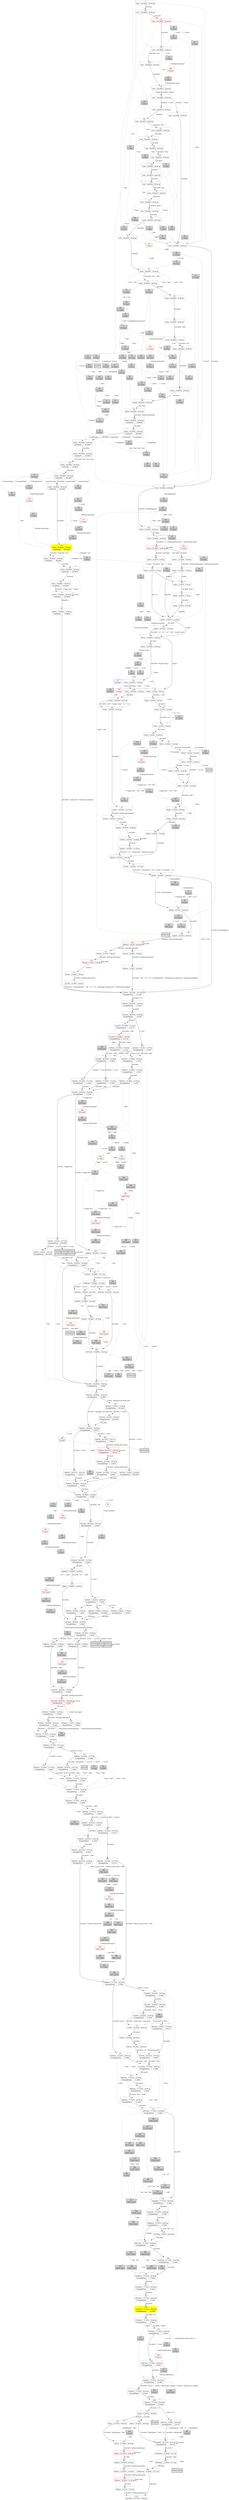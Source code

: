 digraph G {
    1 [shape=record
      ,label="{1|{1stts|100.000%|20.00\ hp}}"
      ,URL="https://www.projectaon.org/en/xhtml/lw/05sots/sect1.htm"
      ,color="/svg/gray"];
    2 [shape=record
      ,label="{2|{80stts|79.909%|13.66\ hp}|{LimbDeath|79.909%}}"
      ,URL="https://www.projectaon.org/en/xhtml/lw/05sots/sect2.htm"
      ,color="/svg/gray"];
    3 [shape=record
      ,label="{3|{817stts|0.168%|6.84\ hp}}"
      ,URL="https://www.projectaon.org/en/xhtml/lw/05sots/sect3.htm"
      ,color="/svg/gray"];
    5 [shape=record
      ,label="{5|0\ states}"
      ,URL="https://www.projectaon.org/en/xhtml/lw/05sots/sect5.htm"
      ,style=filled
      ,fontcolor="/svg/white"];
    6 [shape=record
      ,label="{6|11\ states}"
      ,URL="https://www.projectaon.org/en/xhtml/lw/05sots/sect6.htm"
      ,style=filled];
    7 [shape=record
      ,label="{7|{1stts|20.000%|20.00\ hp}}"
      ,URL="https://www.projectaon.org/en/xhtml/lw/05sots/sect7.htm"
      ,color="/svg/gray"];
    8 [shape=record
      ,label="{8|0\ states}"
      ,URL="https://www.projectaon.org/en/xhtml/lw/05sots/sect8.htm"
      ,style=filled];
    9 [shape=record
      ,label="{9|{34stts|2.587%|8.78\ hp}}"
      ,URL="https://www.projectaon.org/en/xhtml/lw/05sots/sect9.htm"
      ,color="/svg/gray"];
    10 [shape=record
       ,label="{10|15\ states}"
       ,URL="https://www.projectaon.org/en/xhtml/lw/05sots/sect10.htm"
       ,style=filled];
    11 [shape=record
       ,label="{11|35\ states}"
       ,URL="https://www.projectaon.org/en/xhtml/lw/05sots/sect11.htm"
       ,style=filled];
    13 [shape=record
       ,label="{13|14\ states}"
       ,URL="https://www.projectaon.org/en/xhtml/lw/05sots/sect13.htm"
       ,style=filled];
    14 [shape=record
       ,label="{14|{580stts|18.810%|12.81\ hp}}"
       ,URL="https://www.projectaon.org/en/xhtml/lw/05sots/sect14.htm"
       ,color="/svg/gray"];
    15 [shape=record
       ,label="{15|0\ states}"
       ,URL="https://www.projectaon.org/en/xhtml/lw/05sots/sect15.htm"
       ,style=filled];
    16 [shape=record
       ,label="{16|{1stts|80.000%|20.00\ hp}}"
       ,URL="https://www.projectaon.org/en/xhtml/lw/05sots/sect16.htm"
       ,color="/svg/gray"];
    17 [shape=record
       ,label="{17|12\ states}"
       ,URL="https://www.projectaon.org/en/xhtml/lw/05sots/sect17.htm"
       ,style=filled];
    18 [shape=record
       ,label="{18|373\ states}"
       ,URL="https://www.projectaon.org/en/xhtml/lw/05sots/sect18.htm"
       ,style=filled
       ,fontcolor="/svg/white"];
    19 [shape=record
       ,label="{19|0\ states}"
       ,URL="https://www.projectaon.org/en/xhtml/lw/05sots/sect19.htm"
       ,style=filled];
    20 [shape=record
       ,label="{20|{1stts|100.000%|20.00\ hp}}"
       ,URL="https://www.projectaon.org/en/xhtml/lw/05sots/sect20.htm"
       ,color="/svg/red"];
    21 [shape=record
       ,label="{21|408\ states}"
       ,URL="https://www.projectaon.org/en/xhtml/lw/05sots/sect21.htm"
       ,style=filled];
    22 [shape=record
       ,label="{22|0\ states}"
       ,URL="https://www.projectaon.org/en/xhtml/lw/05sots/sect22.htm"
       ,style=filled];
    23 [shape=record
       ,label="{23|0\ states}"
       ,URL="https://www.projectaon.org/en/xhtml/lw/05sots/sect23.htm"
       ,style=filled];
    24 [shape=record
       ,label="{24|{1stts|80.000%|20.00\ hp}}"
       ,URL="https://www.projectaon.org/en/xhtml/lw/05sots/sect24.htm"
       ,color="/svg/gray"];
    25 [shape=record
       ,label="{25|18\ states}"
       ,URL="https://www.projectaon.org/en/xhtml/lw/05sots/sect25.htm"
       ,style=filled];
    26 [shape=record
       ,label="{26|32\ states}"
       ,URL="https://www.projectaon.org/en/xhtml/lw/05sots/sect26.htm"
       ,style=filled];
    27 [shape=record
       ,label="{27|{20stts|80.000%|20.00\ hp}|{LimbDeath|80.000%}}"
       ,URL="https://www.projectaon.org/en/xhtml/lw/05sots/sect27.htm"
       ,color="/svg/gray"];
    28 [shape=record
       ,label="{28|{1stts|80.000%|20.00\ hp}}"
       ,URL="https://www.projectaon.org/en/xhtml/lw/05sots/sect28.htm"
       ,color="/svg/gray"];
    29 [shape=record
       ,label="{29|0\ states}"
       ,URL="https://www.projectaon.org/en/xhtml/lw/05sots/sect29.htm"
       ,style=filled];
    30 [shape=record
       ,label="{30|{38stts|0.514%|11.62\ hp}}"
       ,URL="https://www.projectaon.org/en/xhtml/lw/05sots/sect30.htm"
       ,color="/svg/gray"];
    31 [shape=record
       ,label="{31|12\ states}"
       ,URL="https://www.projectaon.org/en/xhtml/lw/05sots/sect31.htm"
       ,style=filled];
    32 [shape=record
       ,label="{32|{1stts|80.000%|20.00\ hp}}"
       ,URL="https://www.projectaon.org/en/xhtml/lw/05sots/sect32.htm"
       ,color="/svg/gray"];
    33 [shape=record
       ,label="{33|{18stts|80.000%|20.00\ hp}}"
       ,URL="https://www.projectaon.org/en/xhtml/lw/05sots/sect33.htm"
       ,color="/svg/gray"];
    34 [shape=record
       ,label="{34|0\ states}"
       ,URL="https://www.projectaon.org/en/xhtml/lw/05sots/sect34.htm"
       ,style=filled];
    35 [shape=record
       ,label="{35|{320stts|18.295%|11.67\ hp}}"
       ,URL="https://www.projectaon.org/en/xhtml/lw/05sots/sect35.htm"
       ,color="/svg/gray"];
    36 [shape=record
       ,label="{36|1\ states}"
       ,URL="https://www.projectaon.org/en/xhtml/lw/05sots/sect36.htm"
       ,style=filled];
    37 [shape=record
       ,label="{37|{36stts|80.000%|20.00\ hp}|{LimbDeath|80.000%}}"
       ,URL="https://www.projectaon.org/en/xhtml/lw/05sots/sect37.htm"
       ,color="/svg/gray"];
    38 [shape=record
       ,label="{38|{29stts|0.257%|14.62\ hp}}"
       ,URL="https://www.projectaon.org/en/xhtml/lw/05sots/sect38.htm"
       ,color="/svg/gray"];
    39 [shape=record
       ,label="{39|{36stts|2.587%|7.78\ hp}}"
       ,URL="https://www.projectaon.org/en/xhtml/lw/05sots/sect39.htm"
       ,color="/svg/gray"];
    40 [shape=record
       ,label="{40|0\ states}"
       ,URL="https://www.projectaon.org/en/xhtml/lw/05sots/sect40.htm"
       ,style=filled];
    41 [shape=record
       ,label="{41|0\ states}"
       ,URL="https://www.projectaon.org/en/xhtml/lw/05sots/sect41.htm"
       ,style=filled];
    42 [shape=record
       ,label="{42|{1stts|80.000%|20.00\ hp}}"
       ,URL="https://www.projectaon.org/en/xhtml/lw/05sots/sect42.htm"
       ,color="/svg/gray"];
    43 [shape=record
       ,label="{43|19\ states}"
       ,URL="https://www.projectaon.org/en/xhtml/lw/05sots/sect43.htm"
       ,style=filled];
    44 [shape=record
       ,label="{44|86\ states}"
       ,URL="https://www.projectaon.org/en/xhtml/lw/05sots/sect44.htm"
       ,style=filled];
    45 [shape=record
       ,label="{45|{23stts|6.167%|7.50\ hp}}"
       ,URL="https://www.projectaon.org/en/xhtml/lw/05sots/sect45.htm"
       ,color="/svg/gray"];
    47 [shape=record
       ,label="{47|11\ states}"
       ,URL="https://www.projectaon.org/en/xhtml/lw/05sots/sect47.htm"
       ,style=filled];
    48 [shape=record
       ,label="{48|0\ states}"
       ,URL="https://www.projectaon.org/en/xhtml/lw/05sots/sect48.htm"
       ,style=filled];
    49 [shape=record
       ,label="{49|18\ states}"
       ,URL="https://www.projectaon.org/en/xhtml/lw/05sots/sect49.htm"
       ,style=filled];
    50 [shape=record
       ,label="{50|0\ states}"
       ,URL="https://www.projectaon.org/en/xhtml/lw/05sots/sect50.htm"
       ,style=filled];
    51 [shape=record
       ,label="{51|{20stts|80.000%|20.00\ hp}}"
       ,URL="https://www.projectaon.org/en/xhtml/lw/05sots/sect51.htm"
       ,color="/svg/gray"];
    52 [shape=record
       ,label="{52|{49stts|18.972%|18.27\ hp}}"
       ,URL="https://www.projectaon.org/en/xhtml/lw/05sots/sect52.htm"
       ,color="/svg/gray"];
    53 [shape=record
       ,label="{53|{1stts|80.000%|20.00\ hp}}"
       ,URL="https://www.projectaon.org/en/xhtml/lw/05sots/sect53.htm"
       ,color="/svg/gray"];
    54 [shape=record
       ,label="{54|9\ states}"
       ,URL="https://www.projectaon.org/en/xhtml/lw/05sots/sect54.htm"
       ,style=filled];
    55 [shape=record
       ,label="{55|{24stts|80.000%|20.00\ hp}|{LimbDeath|80.000%}}"
       ,URL="https://www.projectaon.org/en/xhtml/lw/05sots/sect55.htm"
       ,color="/svg/gray"];
    56 [shape=record
       ,label="{56|{1stts|100.000%|20.00\ hp}}"
       ,URL="https://www.projectaon.org/en/xhtml/lw/05sots/sect56.htm"
       ,color="/svg/gray"];
    57 [shape=record
       ,label="{57|{63stts|80.000%|20.00\ hp}|{LimbDeath|80.000%}}"
       ,URL="https://www.projectaon.org/en/xhtml/lw/05sots/sect57.htm"
       ,color="/svg/gray"];
    58 [shape=record
       ,label="{58|{964stts|18.810%|14.62\ hp}}"
       ,URL="https://www.projectaon.org/en/xhtml/lw/05sots/sect58.htm"
       ,color="/svg/gray"];
    59 [shape=record
       ,label="{59|15\ states}"
       ,URL="https://www.projectaon.org/en/xhtml/lw/05sots/sect59.htm"
       ,style=filled];
    60 [shape=record
       ,label="{60|19\ states}"
       ,URL="https://www.projectaon.org/en/xhtml/lw/05sots/sect60.htm"
       ,style=filled];
    61 [shape=record
       ,label="{61|1\ states}"
       ,URL="https://www.projectaon.org/en/xhtml/lw/05sots/sect61.htm"
       ,style=filled];
    62 [shape=record
       ,label="{62|{35stts|0.514%|12.62\ hp}}"
       ,URL="https://www.projectaon.org/en/xhtml/lw/05sots/sect62.htm"
       ,color="/svg/gray"];
    63 [shape=record
       ,label="{63|0\ states}"
       ,URL="https://www.projectaon.org/en/xhtml/lw/05sots/sect63.htm"
       ,style=filled];
    64 [shape=record
       ,label="{64|13\ states}"
       ,URL="https://www.projectaon.org/en/xhtml/lw/05sots/sect64.htm"
       ,style=filled];
    65 [shape=record
       ,label="{65|20\ states}"
       ,URL="https://www.projectaon.org/en/xhtml/lw/05sots/sect65.htm"
       ,style=filled];
    66 [shape=record
       ,label="{66|0\ states}"
       ,URL="https://www.projectaon.org/en/xhtml/lw/05sots/sect66.htm"
       ,style=filled];
    67 [shape=record
       ,label="{67|{1734stts|98.518%|14.74\ hp}|{StrengthPotion|0.318%}}"
       ,URL="https://www.projectaon.org/en/xhtml/lw/05sots/sect67.htm"
       ,color="/svg/gray"];
    68 [shape=record
       ,label="{68|{22stts|80.000%|20.00\ hp}|{LimbDeath|80.000%}}"
       ,URL="https://www.projectaon.org/en/xhtml/lw/05sots/sect68.htm"
       ,color="/svg/gray"];
    69 [shape=record
       ,label="{69|{17stts|20.000%|20.00\ hp}}"
       ,URL="https://www.projectaon.org/en/xhtml/lw/05sots/sect69.htm"
       ,color="/svg/gray"];
    70 [shape=record
       ,label="{70|13\ states}"
       ,URL="https://www.projectaon.org/en/xhtml/lw/05sots/sect70.htm"
       ,style=filled];
    71 [shape=record
       ,label="{71|10\ states}"
       ,URL="https://www.projectaon.org/en/xhtml/lw/05sots/sect71.htm"
       ,style=filled];
    72 [shape=record
       ,label="{72|1\ states}"
       ,URL="https://www.projectaon.org/en/xhtml/lw/05sots/sect72.htm"
       ,style=filled];
    73 [shape=record
       ,label="{73|10\ states}"
       ,URL="https://www.projectaon.org/en/xhtml/lw/05sots/sect73.htm"
       ,style=filled];
    74 [shape=record
       ,label="{74|57\ states}"
       ,URL="https://www.projectaon.org/en/xhtml/lw/05sots/sect74.htm"
       ,style=filled];
    75 [shape=record
       ,label="{75|{1stts|80.000%|20.00\ hp}}"
       ,URL="https://www.projectaon.org/en/xhtml/lw/05sots/sect75.htm"
       ,color="/svg/gray"];
    76 [shape=record
       ,label="{76|0\ states}"
       ,URL="https://www.projectaon.org/en/xhtml/lw/05sots/sect76.htm"
       ,style=filled];
    77 [shape=record
       ,label="{77|0\ states}"
       ,URL="https://www.projectaon.org/en/xhtml/lw/05sots/sect77.htm"
       ,style=filled
       ,fontcolor="/svg/white"];
    78 [shape=record
       ,label="{78|{38stts|19.487%|13.08\ hp}}"
       ,URL="https://www.projectaon.org/en/xhtml/lw/05sots/sect78.htm"
       ,color="/svg/gray"];
    79 [shape=record
       ,label="{79|18\ states}"
       ,URL="https://www.projectaon.org/en/xhtml/lw/05sots/sect79.htm"
       ,style=filled];
    80 [shape=record
       ,label="{80|0\ states}"
       ,URL="https://www.projectaon.org/en/xhtml/lw/05sots/sect80.htm"
       ,style=filled];
    81 [shape=record
       ,label="{81|{28stts|80.000%|20.00\ hp}}"
       ,URL="https://www.projectaon.org/en/xhtml/lw/05sots/sect81.htm"
       ,color="/svg/gray"];
    82 [shape=record
       ,label="{82|1\ states}"
       ,URL="https://www.projectaon.org/en/xhtml/lw/05sots/sect82.htm"
       ,style=filled];
    83 [shape=record
       ,label="{83|{112stts|18.972%|19.27\ hp}}"
       ,URL="https://www.projectaon.org/en/xhtml/lw/05sots/sect83.htm"
       ,color="/svg/gray"];
    84 [shape=record
       ,label="{84|9\ states}"
       ,URL="https://www.projectaon.org/en/xhtml/lw/05sots/sect84.htm"
       ,style=filled];
    85 [shape=record
       ,label="{85|16\ states}"
       ,URL="https://www.projectaon.org/en/xhtml/lw/05sots/sect85.htm"
       ,style=filled];
    86 [shape=record
       ,label="{86|0\ states}"
       ,URL="https://www.projectaon.org/en/xhtml/lw/05sots/sect86.htm"
       ,style=filled];
    87 [shape=record
       ,label="{87|{29stts|0.514%|14.62\ hp}}"
       ,URL="https://www.projectaon.org/en/xhtml/lw/05sots/sect87.htm"
       ,color="/svg/gray"];
    88 [shape=record
       ,label="{88|{1stts|80.000%|20.00\ hp}}"
       ,URL="https://www.projectaon.org/en/xhtml/lw/05sots/sect88.htm"
       ,color="/svg/gray"];
    89 [shape=record
       ,label="{89|408\ states}"
       ,URL="https://www.projectaon.org/en/xhtml/lw/05sots/sect89.htm"
       ,style=filled];
    90 [shape=record
       ,label="{90|11\ states}"
       ,URL="https://www.projectaon.org/en/xhtml/lw/05sots/sect90.htm"
       ,style=filled];
    92 [shape=record
       ,label="{92|7\ states}"
       ,URL="https://www.projectaon.org/en/xhtml/lw/05sots/sect92.htm"
       ,style=filled];
    93 [shape=record
       ,label="{93|{50stts|0.514%|5.62\ hp}}"
       ,URL="https://www.projectaon.org/en/xhtml/lw/05sots/sect93.htm"
       ,color="/svg/gray"];
    94 [shape=record
       ,label="{94|{30stts|80.000%|20.00\ hp}}"
       ,URL="https://www.projectaon.org/en/xhtml/lw/05sots/sect94.htm"
       ,color="/svg/gray"];
    95 [shape=record
       ,label="{95|{1stts|100.000%|20.00\ hp}}"
       ,URL="https://www.projectaon.org/en/xhtml/lw/05sots/sect95.htm"
       ,color="/svg/gray"];
    96 [shape=record
       ,label="{96|14\ states}"
       ,URL="https://www.projectaon.org/en/xhtml/lw/05sots/sect96.htm"
       ,style=filled];
    97 [shape=record
       ,label="{97|{200stts|18.972%|19.86\ hp}}"
       ,URL="https://www.projectaon.org/en/xhtml/lw/05sots/sect97.htm"
       ,color="/svg/gray"];
    98 [shape=record
       ,label="{98|{480stts|0.514%|20.00\ hp}}"
       ,URL="https://www.projectaon.org/en/xhtml/lw/05sots/sect98.htm"
       ,color="/svg/gray"];
    99 [shape=record
       ,label="{99|1\ states}"
       ,URL="https://www.projectaon.org/en/xhtml/lw/05sots/sect99.htm"
       ,style=filled];
    100 [shape=record
        ,label="{100|{32stts|80.000%|20.00\ hp}|{LimbDeath|80.000%}}"
        ,URL="https://www.projectaon.org/en/xhtml/lw/05sots/sect100.htm"
        ,color="/svg/gray"];
    101 [shape=record
        ,label="{101|{845stts|0.146%|15.96\ hp}}"
        ,URL="https://www.projectaon.org/en/xhtml/lw/05sots/sect101.htm"
        ,color="/svg/gray"];
    102 [shape=record
        ,label="{102|{36stts|18.972%|14.29\ hp}}"
        ,URL="https://www.projectaon.org/en/xhtml/lw/05sots/sect102.htm"
        ,color="/svg/gray"];
    103 [shape=record
        ,label="{103|10\ states}"
        ,URL="https://www.projectaon.org/en/xhtml/lw/05sots/sect103.htm"
        ,style=filled];
    104 [shape=record
        ,label="{104|{1stts|100.000%|20.00\ hp}}"
        ,URL="https://www.projectaon.org/en/xhtml/lw/05sots/sect104.htm"
        ,color="/svg/gray"];
    105 [shape=record
        ,label="{105|{80stts|0.514%|15.62\ hp}}"
        ,URL="https://www.projectaon.org/en/xhtml/lw/05sots/sect105.htm"
        ,color="/svg/gray"];
    107 [shape=record
        ,label="{107|0\ states}"
        ,URL="https://www.projectaon.org/en/xhtml/lw/05sots/sect107.htm"
        ,style=filled];
    108 [shape=record
        ,label="{108|{13stts|80.000%|20.00\ hp}}"
        ,URL="https://www.projectaon.org/en/xhtml/lw/05sots/sect108.htm"
        ,color="/svg/gray"];
    109 [shape=record
        ,label="{109|{1stts|80.000%|20.00\ hp}}"
        ,URL="https://www.projectaon.org/en/xhtml/lw/05sots/sect109.htm"
        ,color="/svg/gray"];
    110 [shape=record
        ,label="{110|0\ states}"
        ,URL="https://www.projectaon.org/en/xhtml/lw/05sots/sect110.htm"
        ,style=filled];
    111 [shape=record
        ,label="{111|60\ states}"
        ,URL="https://www.projectaon.org/en/xhtml/lw/05sots/sect111.htm"
        ,style=filled];
    112 [shape=record
        ,label="{112|{13stts|80.000%|19.00\ hp}}"
        ,URL="https://www.projectaon.org/en/xhtml/lw/05sots/sect112.htm"
        ,color="/svg/gray"];
    113 [shape=record
        ,label="{113|{1stts|80.000%|20.00\ hp}}"
        ,URL="https://www.projectaon.org/en/xhtml/lw/05sots/sect113.htm"
        ,color="/svg/gray"];
    114 [shape=record
        ,label="{114|0\ states}"
        ,URL="https://www.projectaon.org/en/xhtml/lw/05sots/sect114.htm"
        ,style=filled];
    115 [shape=record
        ,label="{115|41\ states}"
        ,URL="https://www.projectaon.org/en/xhtml/lw/05sots/sect115.htm"
        ,style=filled];
    116 [shape=record
        ,label="{116|0\ states}"
        ,URL="https://www.projectaon.org/en/xhtml/lw/05sots/sect116.htm"
        ,style=filled];
    117 [shape=record
        ,label="{117|1\ states}"
        ,URL="https://www.projectaon.org/en/xhtml/lw/05sots/sect117.htm"
        ,style=filled];
    118 [shape=record
        ,label="{118|444\ states}"
        ,URL="https://www.projectaon.org/en/xhtml/lw/05sots/sect118.htm"
        ,style=filled];
    120 [shape=record
        ,label="{120|0\ states}"
        ,URL="https://www.projectaon.org/en/xhtml/lw/05sots/sect120.htm"
        ,style=filled];
    121 [shape=record
        ,label="{121|9\ states}"
        ,URL="https://www.projectaon.org/en/xhtml/lw/05sots/sect121.htm"
        ,style=filled];
    122 [shape=record
        ,label="{122|{50stts|18.972%|16.08\ hp}}"
        ,URL="https://www.projectaon.org/en/xhtml/lw/05sots/sect122.htm"
        ,color="/svg/gray"];
    123 [shape=record
        ,label="{123|1\ states}"
        ,URL="https://www.projectaon.org/en/xhtml/lw/05sots/sect123.htm"
        ,color="/svg/red"];
    124 [shape=record
        ,label="{124|0\ states}"
        ,URL="https://www.projectaon.org/en/xhtml/lw/05sots/sect124.htm"
        ,style=filled];
    125 [shape=record
        ,label="{125|0\ states}"
        ,URL="https://www.projectaon.org/en/xhtml/lw/05sots/sect125.htm"
        ,style=filled];
    126 [shape=record
        ,label="{126|{18stts|80.000%|20.00\ hp}|{LimbDeath|80.000%}}"
        ,URL="https://www.projectaon.org/en/xhtml/lw/05sots/sect126.htm"
        ,color="/svg/gray"];
    127 [shape=record
        ,label="{127|30\ states}"
        ,URL="https://www.projectaon.org/en/xhtml/lw/05sots/sect127.htm"
        ,color="/svg/blue"];
    128 [shape=record
        ,label="{128|10\ states}"
        ,URL="https://www.projectaon.org/en/xhtml/lw/05sots/sect128.htm"
        ,style=filled];
    129 [shape=record
        ,label="{129|1\ states}"
        ,URL="https://www.projectaon.org/en/xhtml/lw/05sots/sect129.htm"
        ,style=filled];
    130 [shape=record
        ,label="{130|36\ states}"
        ,URL="https://www.projectaon.org/en/xhtml/lw/05sots/sect130.htm"
        ,style=filled];
    131 [shape=record
        ,label="{131|{472stts|18.810%|13.75\ hp}}"
        ,URL="https://www.projectaon.org/en/xhtml/lw/05sots/sect131.htm"
        ,color="/svg/gray"];
    132 [shape=record
        ,label="{132|{41stts|0.514%|9.62\ hp}}"
        ,URL="https://www.projectaon.org/en/xhtml/lw/05sots/sect132.htm"
        ,color="/svg/gray"];
    133 [shape=record
        ,label="{133|{13stts|80.000%|20.00\ hp}}"
        ,URL="https://www.projectaon.org/en/xhtml/lw/05sots/sect133.htm"
        ,color="/svg/gray"];
    134 [shape=record
        ,label="{134|{1stts|100.000%|20.00\ hp}}"
        ,URL="https://www.projectaon.org/en/xhtml/lw/05sots/sect134.htm"
        ,color="/svg/gray"];
    136 [shape=record
        ,label="{136|{15stts|18.972%|16.89\ hp}}"
        ,URL="https://www.projectaon.org/en/xhtml/lw/05sots/sect136.htm"
        ,color="/svg/gray"];
    137 [shape=record
        ,label="{137|{38stts|80.000%|20.00\ hp}|{LimbDeath|80.000%}}"
        ,URL="https://www.projectaon.org/en/xhtml/lw/05sots/sect137.htm"
        ,style=filled
        ,color="/svg/yellow"];
    138 [shape=record
        ,label="{138|{16stts|20.000%|20.00\ hp}}"
        ,URL="https://www.projectaon.org/en/xhtml/lw/05sots/sect138.htm"
        ,color="/svg/gray"];
    139 [shape=record
        ,label="{139|12\ states}"
        ,URL="https://www.projectaon.org/en/xhtml/lw/05sots/sect139.htm"
        ,style=filled];
    140 [shape=record
        ,label="{140|{43stts|18.972%|18.82\ hp}}"
        ,URL="https://www.projectaon.org/en/xhtml/lw/05sots/sect140.htm"
        ,color="/svg/gray"];
    141 [shape=record
        ,label="{141|16\ states}"
        ,URL="https://www.projectaon.org/en/xhtml/lw/05sots/sect141.htm"
        ,style=filled];
    142 [shape=record
        ,label="{142|{1stts|100.000%|20.00\ hp}}"
        ,URL="https://www.projectaon.org/en/xhtml/lw/05sots/sect142.htm"
        ,color="/svg/gray"];
    143 [shape=record
        ,label="{143|0\ states}"
        ,URL="https://www.projectaon.org/en/xhtml/lw/05sots/sect143.htm"
        ,style=filled];
    144 [shape=record
        ,label="{144|15\ states}"
        ,URL="https://www.projectaon.org/en/xhtml/lw/05sots/sect144.htm"
        ,style=filled];
    145 [shape=record
        ,label="{145|{14stts|80.000%|20.00\ hp}}"
        ,URL="https://www.projectaon.org/en/xhtml/lw/05sots/sect145.htm"
        ,color="/svg/gray"];
    146 [shape=record
        ,label="{146|35\ states}"
        ,URL="https://www.projectaon.org/en/xhtml/lw/05sots/sect146.htm"
        ,style=filled];
    147 [shape=record
        ,label="{147|{1stts|80.000%|20.00\ hp}}"
        ,URL="https://www.projectaon.org/en/xhtml/lw/05sots/sect147.htm"
        ,color="/svg/gray"];
    148 [shape=record
        ,label="{148|{68stts|0.514%|17.62\ hp}}"
        ,URL="https://www.projectaon.org/en/xhtml/lw/05sots/sect148.htm"
        ,color="/svg/gray"];
    149 [shape=record
        ,label="{149|{34stts|80.000%|20.00\ hp}|{LimbDeath|80.000%}}"
        ,URL="https://www.projectaon.org/en/xhtml/lw/05sots/sect149.htm"
        ,color="/svg/gray"];
    150 [shape=record
        ,label="{150|{53stts|19.487%|14.92\ hp}}"
        ,URL="https://www.projectaon.org/en/xhtml/lw/05sots/sect150.htm"
        ,color="/svg/gray"];
    151 [shape=record
        ,label="{151|32\ states}"
        ,URL="https://www.projectaon.org/en/xhtml/lw/05sots/sect151.htm"
        ,style=filled];
    152 [shape=record
        ,label="{152|{32stts|0.514%|13.62\ hp}}"
        ,URL="https://www.projectaon.org/en/xhtml/lw/05sots/sect152.htm"
        ,color="/svg/gray"];
    153 [shape=record
        ,label="{153|{1stts|80.000%|20.00\ hp}}"
        ,URL="https://www.projectaon.org/en/xhtml/lw/05sots/sect153.htm"
        ,color="/svg/gray"];
    154 [shape=record
        ,label="{154|8\ states}"
        ,URL="https://www.projectaon.org/en/xhtml/lw/05sots/sect154.htm"
        ,style=filled];
    155 [shape=record
        ,label="{155|{44stts|0.514%|7.62\ hp}}"
        ,URL="https://www.projectaon.org/en/xhtml/lw/05sots/sect155.htm"
        ,color="/svg/gray"];
    156 [shape=record
        ,label="{156|480\ states}"
        ,URL="https://www.projectaon.org/en/xhtml/lw/05sots/sect156.htm"
        ,style=filled];
    157 [shape=record
        ,label="{157|{1stts|80.000%|20.00\ hp}}"
        ,URL="https://www.projectaon.org/en/xhtml/lw/05sots/sect157.htm"
        ,color="/svg/gray"];
    158 [shape=record
        ,label="{158|74\ states}"
        ,URL="https://www.projectaon.org/en/xhtml/lw/05sots/sect158.htm"
        ,style=filled];
    159 [shape=record
        ,label="{159|29\ states}"
        ,URL="https://www.projectaon.org/en/xhtml/lw/05sots/sect159.htm"
        ,style=filled];
    160 [shape=record
        ,label="{160|{20stts|80.000%|20.00\ hp}|{LimbDeath|80.000%}}"
        ,URL="https://www.projectaon.org/en/xhtml/lw/05sots/sect160.htm"
        ,color="/svg/gray"];
    161 [shape=record
        ,label="{161|1\ states}"
        ,URL="https://www.projectaon.org/en/xhtml/lw/05sots/sect161.htm"
        ,style=filled];
    162 [shape=record
        ,label="{162|0\ states}"
        ,URL="https://www.projectaon.org/en/xhtml/lw/05sots/sect162.htm"
        ,style=filled];
    163 [shape=record
        ,label="{163|15\ states}"
        ,URL="https://www.projectaon.org/en/xhtml/lw/05sots/sect163.htm"
        ,style=filled];
    164 [shape=record
        ,label="{164|13\ states}"
        ,URL="https://www.projectaon.org/en/xhtml/lw/05sots/sect164.htm"
        ,style=filled];
    165 [shape=record
        ,label="{165|{20stts|13.320%|13.66\ hp}}"
        ,URL="https://www.projectaon.org/en/xhtml/lw/05sots/sect165.htm"
        ,color="/svg/gray"];
    166 [shape=record
        ,label="{166|{26stts|80.000%|20.00\ hp}|{LimbDeath|80.000%}}"
        ,URL="https://www.projectaon.org/en/xhtml/lw/05sots/sect166.htm"
        ,color="/svg/gray"];
    167 [shape=record
        ,label="{167|86\ states}"
        ,URL="https://www.projectaon.org/en/xhtml/lw/05sots/sect167.htm"
        ,style=filled];
    169 [shape=record
        ,label="{169|{1stts|80.000%|20.00\ hp}}"
        ,URL="https://www.projectaon.org/en/xhtml/lw/05sots/sect169.htm"
        ,color="/svg/gray"];
    170 [shape=record
        ,label="{170|{16stts|80.000%|20.00\ hp}|{LimbDeath|80.000%}}"
        ,URL="https://www.projectaon.org/en/xhtml/lw/05sots/sect170.htm"
        ,color="/svg/gray"];
    171 [shape=record
        ,label="{171|{74stts|0.514%|16.62\ hp}}"
        ,URL="https://www.projectaon.org/en/xhtml/lw/05sots/sect171.htm"
        ,color="/svg/gray"];
    172 [shape=record
        ,label="{172|0\ states}"
        ,URL="https://www.projectaon.org/en/xhtml/lw/05sots/sect172.htm"
        ,style=filled];
    173 [shape=record
        ,label="{173|{15stts|80.000%|20.00\ hp}}"
        ,URL="https://www.projectaon.org/en/xhtml/lw/05sots/sect173.htm"
        ,color="/svg/gray"];
    174 [shape=record
        ,label="{174|14\ states}"
        ,URL="https://www.projectaon.org/en/xhtml/lw/05sots/sect174.htm"
        ,style=filled];
    175 [shape=record
        ,label="{175|0\ states}"
        ,URL="https://www.projectaon.org/en/xhtml/lw/05sots/sect175.htm"
        ,style=filled];
    176 [shape=record
        ,label="{176|{1stts|20.000%|20.00\ hp}}"
        ,URL="https://www.projectaon.org/en/xhtml/lw/05sots/sect176.htm"
        ,color="/svg/gray"];
    177 [shape=record
        ,label="{177|20\ states}"
        ,URL="https://www.projectaon.org/en/xhtml/lw/05sots/sect177.htm"
        ,style=filled];
    178 [shape=record
        ,label="{178|0\ states}"
        ,URL="https://www.projectaon.org/en/xhtml/lw/05sots/sect178.htm"
        ,color="/svg/red"];
    179 [shape=record
        ,label="{179|8\ states}"
        ,URL="https://www.projectaon.org/en/xhtml/lw/05sots/sect179.htm"
        ,style=filled];
    180 [shape=record
        ,label="{180|{23stts|6.167%|6.50\ hp}}"
        ,URL="https://www.projectaon.org/en/xhtml/lw/05sots/sect180.htm"
        ,color="/svg/gray"];
    181 [shape=record
        ,label="{181|{216stts|18.972%|19.63\ hp}}"
        ,URL="https://www.projectaon.org/en/xhtml/lw/05sots/sect181.htm"
        ,color="/svg/gray"];
    182 [shape=record
        ,label="{182|{44stts|0.514%|8.62\ hp}}"
        ,URL="https://www.projectaon.org/en/xhtml/lw/05sots/sect182.htm"
        ,color="/svg/gray"];
    183 [shape=record
        ,label="{183|11\ states}"
        ,URL="https://www.projectaon.org/en/xhtml/lw/05sots/sect183.htm"
        ,style=filled];
    184 [shape=record
        ,label="{184|0\ states}"
        ,URL="https://www.projectaon.org/en/xhtml/lw/05sots/sect184.htm"
        ,style=filled];
    185 [shape=record
        ,label="{185|18\ states}"
        ,URL="https://www.projectaon.org/en/xhtml/lw/05sots/sect185.htm"
        ,style=filled];
    186 [shape=record
        ,label="{186|{14stts|18.972%|17.62\ hp}}"
        ,URL="https://www.projectaon.org/en/xhtml/lw/05sots/sect186.htm"
        ,color="/svg/gray"];
    187 [shape=record
        ,label="{187|13\ states}"
        ,URL="https://www.projectaon.org/en/xhtml/lw/05sots/sect187.htm"
        ,style=filled];
    188 [shape=record
        ,label="{188|1\ states}"
        ,URL="https://www.projectaon.org/en/xhtml/lw/05sots/sect188.htm"
        ,style=filled];
    189 [shape=record
        ,label="{189|56\ states}"
        ,URL="https://www.projectaon.org/en/xhtml/lw/05sots/sect189.htm"
        ,style=filled];
    191 [shape=record
        ,label="{191|0\ states}"
        ,URL="https://www.projectaon.org/en/xhtml/lw/05sots/sect191.htm"
        ,style=filled];
    192 [shape=record
        ,label="{192|0\ states}"
        ,URL="https://www.projectaon.org/en/xhtml/lw/05sots/sect192.htm"
        ,style=filled];
    193 [shape=record
        ,label="{193|0\ states}"
        ,URL="https://www.projectaon.org/en/xhtml/lw/05sots/sect193.htm"
        ,style=filled];
    194 [shape=record
        ,label="{194|{185stts|18.972%|19.98\ hp}}"
        ,URL="https://www.projectaon.org/en/xhtml/lw/05sots/sect194.htm"
        ,color="/svg/gray"];
    195 [shape=record
        ,label="{195|{38stts|0.514%|10.62\ hp}}"
        ,URL="https://www.projectaon.org/en/xhtml/lw/05sots/sect195.htm"
        ,color="/svg/gray"];
    196 [shape=record
        ,label="{196|0\ states}"
        ,URL="https://www.projectaon.org/en/xhtml/lw/05sots/sect196.htm"
        ,style=filled];
    197 [shape=record
        ,label="{197|7\ states}"
        ,URL="https://www.projectaon.org/en/xhtml/lw/05sots/sect197.htm"
        ,style=filled];
    198 [shape=record
        ,label="{198|17\ states}"
        ,URL="https://www.projectaon.org/en/xhtml/lw/05sots/sect198.htm"
        ,style=filled];
    199 [shape=record
        ,label="{199|{38stts|2.587%|6.78\ hp}}"
        ,URL="https://www.projectaon.org/en/xhtml/lw/05sots/sect199.htm"
        ,color="/svg/gray"];
    200 [shape=record
        ,label="{200|{1628stts|98.518%|15.65\ hp}|{StrengthPotion|0.318%}}"
        ,URL="https://www.projectaon.org/en/xhtml/lw/05sots/sect200.htm"
        ,color="/svg/gray"];
    201 [shape=record
        ,label="{201|{1522stts|98.518%|16.48\ hp}|{StrengthPotion|0.318%}}"
        ,URL="https://www.projectaon.org/en/xhtml/lw/05sots/sect201.htm"
        ,color="/svg/gray"];
    202 [shape=record
        ,label="{202|{28913stts|77.747%|20.00\ hp}|{StrengthPotion|0.196%}}"
        ,URL="https://www.projectaon.org/en/xhtml/lw/05sots/sect202.htm"
        ,color="/svg/gray"];
    203 [shape=record
        ,label="{203|9400\ states}"
        ,URL="https://www.projectaon.org/en/xhtml/lw/05sots/sect203.htm"
        ,style=filled];
    204 [shape=record
        ,label="{204|{105566stts|47.954%|9.71\ hp}}"
        ,URL="https://www.projectaon.org/en/xhtml/lw/05sots/sect204.htm"
        ,color="/svg/gray"];
    205 [shape=record
        ,label="{205|2543\ states}"
        ,URL="https://www.projectaon.org/en/xhtml/lw/05sots/sect205.htm"
        ,style=filled];
    206 [shape=record
        ,label="{206|{26399stts|77.747%|20.00\ hp}|{StrengthPotion|0.196%}}"
        ,URL="https://www.projectaon.org/en/xhtml/lw/05sots/sect206.htm"
        ,color="/svg/gray"];
    207 [shape=record
        ,label="{207|{9760stts|96.452%|18.91\ hp}|{StrengthPotion|0.258%}}"
        ,URL="https://www.projectaon.org/en/xhtml/lw/05sots/sect207.htm"
        ,color="/svg/gray"];
    208 [shape=record
        ,label="{208|0\ states}"
        ,URL="https://www.projectaon.org/en/xhtml/lw/05sots/sect208.htm"
        ,style=filled];
    209 [shape=record
        ,label="{209|0\ states}"
        ,URL="https://www.projectaon.org/en/xhtml/lw/05sots/sect209.htm"
        ,style=filled];
    210 [shape=record
        ,label="{210|{7808stts|54.423%|18.27\ hp}|{StrengthPotion|0.196%}}"
        ,URL="https://www.projectaon.org/en/xhtml/lw/05sots/sect210.htm"
        ,color="/svg/gray"];
    211 [shape=record
        ,label="{211|{8689stts|77.747%|19.99\ hp}|{StrengthPotion|0.196%}}"
        ,URL="https://www.projectaon.org/en/xhtml/lw/05sots/sect211.htm"
        ,color="/svg/gray"];
    212 [shape=record
        ,label="{212|{6009stts|15.982%|19.64\ hp}}"
        ,URL="https://www.projectaon.org/en/xhtml/lw/05sots/sect212.htm"
        ,color="/svg/gray"];
    213 [shape=record
        ,label="{213|9760\ states}"
        ,URL="https://www.projectaon.org/en/xhtml/lw/05sots/sect213.htm"
        ,style=filled];
    214 [shape=record
        ,label="{214|0\ states}"
        ,URL="https://www.projectaon.org/en/xhtml/lw/05sots/sect214.htm"
        ,style=filled];
    215 [shape=record
        ,label="{215|{2014stts|98.518%|16.88\ hp}|{StrengthPotion|0.318%}}"
        ,URL="https://www.projectaon.org/en/xhtml/lw/05sots/sect215.htm"
        ,color="/svg/gray"];
    216 [shape=record
        ,label="{216|19984\ states}"
        ,URL="https://www.projectaon.org/en/xhtml/lw/05sots/sect216.htm"
        ,style=filled];
    217 [shape=record
        ,label="{217|0\ states}"
        ,URL="https://www.projectaon.org/en/xhtml/lw/05sots/sect217.htm"
        ,style=filled];
    218 [shape=record
        ,label="{218|{4392stts|46.273%|19.82\ hp}|{StrengthPotion|0.181%}}"
        ,URL="https://www.projectaon.org/en/xhtml/lw/05sots/sect218.htm"
        ,color="/svg/gray"];
    219 [shape=record
        ,label="{219|{6647stts|5.828%|20.00\ hp}|{StrengthPotion|2.611%}}"
        ,URL="https://www.projectaon.org/en/xhtml/lw/05sots/sect219.htm"
        ,color="/svg/gray"];
    220 [shape=record
        ,label="{220|{7761stts|98.455%|18.29\ hp}|{StrengthPotion|0.255%}}"
        ,URL="https://www.projectaon.org/en/xhtml/lw/05sots/sect220.htm"
        ,color="/svg/gray"];
    221 [shape=record
        ,label="{221|{9272stts|96.452%|19.35\ hp}|{StrengthPotion|0.258%}}"
        ,URL="https://www.projectaon.org/en/xhtml/lw/05sots/sect221.htm"
        ,color="/svg/gray"];
    222 [shape=record
        ,label="{222|0\ states}"
        ,URL="https://www.projectaon.org/en/xhtml/lw/05sots/sect222.htm"
        ,style=filled];
    224 [shape=record
        ,label="{224|{9760stts|96.452%|19.26\ hp}|{StrengthPotion|0.258%}}"
        ,URL="https://www.projectaon.org/en/xhtml/lw/05sots/sect224.htm"
        ,color="/svg/gray"];
    225 [shape=record
        ,label="{225|{9909stts|77.747%|19.98\ hp}|{StrengthPotion|0.196%}}"
        ,URL="https://www.projectaon.org/en/xhtml/lw/05sots/sect225.htm"
        ,color="/svg/gray"];
    226 [shape=record
        ,label="{226|0\ states}"
        ,URL="https://www.projectaon.org/en/xhtml/lw/05sots/sect226.htm"
        ,style=filled];
    227 [shape=record
        ,label="{227|11630\ states}"
        ,URL="https://www.projectaon.org/en/xhtml/lw/05sots/sect227.htm"
        ,style=filled];
    228 [shape=record
        ,label="{228|{16733stts|79.909%|19.69\ hp}}"
        ,URL="https://www.projectaon.org/en/xhtml/lw/05sots/sect228.htm"
        ,color="/svg/gray"];
    229 [shape=record
        ,label="{229|2196\ states}"
        ,URL="https://www.projectaon.org/en/xhtml/lw/05sots/sect229.htm"
        ,style=filled];
    230 [shape=record
        ,label="{230|46\ states}"
        ,URL="https://www.projectaon.org/en/xhtml/lw/05sots/sect230.htm"
        ,style=filled
        ,fontcolor="/svg/white"];
    232 [shape=record
        ,label="{232|0\ states}"
        ,URL="https://www.projectaon.org/en/xhtml/lw/05sots/sect232.htm"
        ,style=filled
        ,fontcolor="/svg/white"];
    233 [shape=record
        ,label="{233|{5734stts|77.747%|20.00\ hp}|{StrengthPotion|0.196%}}"
        ,URL="https://www.projectaon.org/en/xhtml/lw/05sots/sect233.htm"
        ,color="/svg/gray"];
    234 [shape=record
        ,label="{234|2415\ states}"
        ,URL="https://www.projectaon.org/en/xhtml/lw/05sots/sect234.htm"
        ,style=filled];
    235 [shape=record
        ,label="{235|{5612stts|54.423%|19.93\ hp}|{StrengthPotion|0.196%}}"
        ,URL="https://www.projectaon.org/en/xhtml/lw/05sots/sect235.htm"
        ,color="/svg/gray"];
    236 [shape=record
        ,label="{236|{7058stts|49.127%|19.97\ hp}|{StrengthPotion|0.051%}}"
        ,URL="https://www.projectaon.org/en/xhtml/lw/05sots/sect236.htm"
        ,color="/svg/gray"];
    237 [shape=record
        ,label="{237|8335\ states}"
        ,URL="https://www.projectaon.org/en/xhtml/lw/05sots/sect237.htm"
        ,style=filled];
    238 [shape=record
        ,label="{238|{1949stts|91.504%|15.92\ hp}|{StrengthPotion|0.171%}}"
        ,URL="https://www.projectaon.org/en/xhtml/lw/05sots/sect238.htm"
        ,color="/svg/gray"];
    239 [shape=record
        ,label="{239|{13750stts|77.747%|19.95\ hp}|{StrengthPotion|0.196%}}"
        ,URL="https://www.projectaon.org/en/xhtml/lw/05sots/sect239.htm"
        ,color="/svg/gray"];
    241 [shape=record
        ,label="{241|{7672stts|54.423%|19.98\ hp}|{StrengthPotion|0.196%}}"
        ,URL="https://www.projectaon.org/en/xhtml/lw/05sots/sect241.htm"
        ,color="/svg/gray"];
    242 [shape=record
        ,label="{242|{6885stts|79.909%|19.14\ hp}}"
        ,URL="https://www.projectaon.org/en/xhtml/lw/05sots/sect242.htm"
        ,color="/svg/gray"];
    243 [shape=record
        ,label="{243|174\ states}"
        ,URL="https://www.projectaon.org/en/xhtml/lw/05sots/sect243.htm"
        ,style=filled];
    244 [shape=record
        ,label="{244|{8297stts|16.543%|20.00\ hp}|{StrengthPotion|1.506%}}"
        ,URL="https://www.projectaon.org/en/xhtml/lw/05sots/sect244.htm"
        ,color="/svg/gray"];
    245 [shape=record
        ,label="{245|0\ states}"
        ,URL="https://www.projectaon.org/en/xhtml/lw/05sots/sect245.htm"
        ,style=filled];
    246 [shape=record
        ,label="{246|{7264stts|98.205%|17.63\ hp}}"
        ,URL="https://www.projectaon.org/en/xhtml/lw/05sots/sect246.htm"
        ,color="/svg/gray"];
    247 [shape=record
        ,label="{247|{6588stts|77.747%|19.50\ hp}|{StrengthPotion|0.196%}}"
        ,URL="https://www.projectaon.org/en/xhtml/lw/05sots/sect247.htm"
        ,color="/svg/gray"];
    248 [shape=record
        ,label="{248|23409\ states}"
        ,URL="https://www.projectaon.org/en/xhtml/lw/05sots/sect248.htm"
        ,style=filled];
    249 [shape=record
        ,label="{249|8438\ states}"
        ,URL="https://www.projectaon.org/en/xhtml/lw/05sots/sect249.htm"
        ,style=filled];
    250 [shape=record
        ,label="{250|{8296stts|23.324%|17.75\ hp}|{StrengthPotion|0.196%}}"
        ,URL="https://www.projectaon.org/en/xhtml/lw/05sots/sect250.htm"
        ,color="/svg/gray"];
    251 [shape=record
        ,label="{251|1952\ states}"
        ,URL="https://www.projectaon.org/en/xhtml/lw/05sots/sect251.htm"
        ,style=filled];
    252 [shape=record
        ,label="{252|{1908stts|68.167%|17.13\ hp}|{StrengthPotion|0.188%}}"
        ,URL="https://www.projectaon.org/en/xhtml/lw/05sots/sect252.htm"
        ,color="/svg/gray"];
    253 [shape=record
        ,label="{253|{6265stts|56.171%|18.21\ hp}|{StrengthPotion|0.271%}}"
        ,URL="https://www.projectaon.org/en/xhtml/lw/05sots/sect253.htm"
        ,color="/svg/gray"];
    254 [shape=record
        ,label="{254|{8296stts|38.581%|19.66\ hp}|{StrengthPotion|0.258%}}"
        ,URL="https://www.projectaon.org/en/xhtml/lw/05sots/sect254.htm"
        ,color="/svg/gray"];
    255 [shape=record
        ,label="{255|8751\ states}"
        ,URL="https://www.projectaon.org/en/xhtml/lw/05sots/sect255.htm"
        ,style=filled];
    256 [shape=record
        ,label="{256|9046\ states}"
        ,URL="https://www.projectaon.org/en/xhtml/lw/05sots/sect256.htm"
        ,style=filled];
    258 [shape=record
        ,label="{258|159\ states}"
        ,URL="https://www.projectaon.org/en/xhtml/lw/05sots/sect258.htm"
        ,style=filled];
    259 [shape=record
        ,label="{259|{477stts|0.063%|16.57\ hp}|{StrengthPotion|100.000%}}"
        ,URL="https://www.projectaon.org/en/xhtml/lw/05sots/sect259.htm"
        ,style=filled
        ,fontcolor="/svg/white"];
    260 [shape=record
        ,label="{260|0\ states}"
        ,URL="https://www.projectaon.org/en/xhtml/lw/05sots/sect260.htm"
        ,style=filled];
    261 [shape=record
        ,label="{261|{8297stts|9.645%|19.66\ hp}|{StrengthPotion|0.258%}}"
        ,URL="https://www.projectaon.org/en/xhtml/lw/05sots/sect261.htm"
        ,style=filled
        ,fontcolor="/svg/white"];
    262 [shape=record
        ,label="{262|{6447stts|15.982%|19.43\ hp}}"
        ,URL="https://www.projectaon.org/en/xhtml/lw/05sots/sect262.htm"
        ,color="/svg/gray"];
    263 [shape=record
        ,label="{263|0\ states}"
        ,URL="https://www.projectaon.org/en/xhtml/lw/05sots/sect263.htm"
        ,style=filled];
    264 [shape=record
        ,label="{264|{8296stts|79.909%|19.89\ hp}}"
        ,URL="https://www.projectaon.org/en/xhtml/lw/05sots/sect264.htm"
        ,color="/svg/gray"];
    265 [shape=record
        ,label="{265|10338\ states}"
        ,URL="https://www.projectaon.org/en/xhtml/lw/05sots/sect265.htm"
        ,style=filled];
    266 [shape=record
        ,label="{266|2324\ states}"
        ,URL="https://www.projectaon.org/en/xhtml/lw/05sots/sect266.htm"
        ,style=filled];
    267 [shape=record
        ,label="{267|3903\ states}"
        ,URL="https://www.projectaon.org/en/xhtml/lw/05sots/sect267.htm"
        ,style=filled];
    268 [shape=record
        ,label="{268|{100044stts|47.954%|10.71\ hp}}"
        ,URL="https://www.projectaon.org/en/xhtml/lw/05sots/sect268.htm"
        ,color="/svg/gray"];
    269 [shape=record
        ,label="{269|0\ states}"
        ,URL="https://www.projectaon.org/en/xhtml/lw/05sots/sect269.htm"
        ,style=filled];
    270 [shape=record
        ,label="{270|{4636stts|4.080%|19.59\ hp}|{StrengthPotion|2.611%}}"
        ,URL="https://www.projectaon.org/en/xhtml/lw/05sots/sect270.htm"
        ,color="/svg/gray"];
    271 [shape=record
        ,label="{271|{6464stts|0.025%|16.00\ hp}|{StrengthPotion|100.000%}}"
        ,URL="https://www.projectaon.org/en/xhtml/lw/05sots/sect271.htm"
        ,color="/svg/gray"];
    272 [shape=record
        ,label="{272|{14752stts|77.747%|20.00\ hp}|{StrengthPotion|0.196%}}"
        ,URL="https://www.projectaon.org/en/xhtml/lw/05sots/sect272.htm"
        ,color="/svg/gray"];
    273 [shape=record
        ,label="{273|{1416stts|91.504%|17.63\ hp}|{StrengthPotion|0.171%}}"
        ,URL="https://www.projectaon.org/en/xhtml/lw/05sots/sect273.htm"
        ,color="/svg/gray"];
    274 [shape=record
        ,label="{274|20538\ states}"
        ,URL="https://www.projectaon.org/en/xhtml/lw/05sots/sect274.htm"
        ,style=filled];
    275 [shape=record
        ,label="{275|{8784stts|96.452%|19.52\ hp}|{StrengthPotion|0.258%}}"
        ,URL="https://www.projectaon.org/en/xhtml/lw/05sots/sect275.htm"
        ,color="/svg/gray"];
    276 [shape=record
        ,label="{276|{15989stts|77.747%|20.00\ hp}|{StrengthPotion|0.196%}}"
        ,URL="https://www.projectaon.org/en/xhtml/lw/05sots/sect276.htm"
        ,color="/svg/gray"];
    277 [shape=record
        ,label="{277|8722\ states}"
        ,URL="https://www.projectaon.org/en/xhtml/lw/05sots/sect277.htm"
        ,style=filled];
    278 [shape=record
        ,label="{278|{45stts|21.575%|20.00\ hp}}"
        ,URL="https://www.projectaon.org/en/xhtml/lw/05sots/sect278.htm"
        ,color="/svg/gray"];
    279 [shape=record
        ,label="{279|{1802stts|13.309%|12.90\ hp}|{StrengthPotion|1.153%}}"
        ,URL="https://www.projectaon.org/en/xhtml/lw/05sots/sect279.htm"
        ,color="/svg/gray"];
    281 [shape=record
        ,label="{281|{102stts|50.343%|20.00\ hp}}"
        ,URL="https://www.projectaon.org/en/xhtml/lw/05sots/sect281.htm"
        ,color="/svg/gray"];
    282 [shape=record
        ,label="{282|{7546stts|98.255%|19.92\ hp}|{StrengthPotion|0.051%}}"
        ,URL="https://www.projectaon.org/en/xhtml/lw/05sots/sect282.htm"
        ,color="/svg/gray"];
    283 [shape=record
        ,label="{283|4880\ states}"
        ,URL="https://www.projectaon.org/en/xhtml/lw/05sots/sect283.htm"
        ,style=filled];
    284 [shape=record
        ,label="{284|17700\ states}"
        ,URL="https://www.projectaon.org/en/xhtml/lw/05sots/sect284.htm"
        ,style=filled];
    285 [shape=record
        ,label="{285|{1416stts|7.014%|11.79\ hp}|{StrengthPotion|2.236%}}"
        ,URL="https://www.projectaon.org/en/xhtml/lw/05sots/sect285.htm"
        ,color="/svg/gray"];
    286 [shape=record
        ,label="{286|{14704stts|77.747%|19.90\ hp}|{StrengthPotion|0.196%}}"
        ,URL="https://www.projectaon.org/en/xhtml/lw/05sots/sect286.htm"
        ,color="/svg/gray"];
    287 [shape=record
        ,label="{287|0\ states}"
        ,URL="https://www.projectaon.org/en/xhtml/lw/05sots/sect287.htm"
        ,style=filled];
    288 [shape=record
        ,label="{288|{9760stts|70.639%|16.36\ hp}|{StrengthPotion|0.018%}}"
        ,URL="https://www.projectaon.org/en/xhtml/lw/05sots/sect288.htm"
        ,color="/svg/gray"];
    289 [shape=record
        ,label="{289|{7402stts|77.747%|20.00\ hp}|{StrengthPotion|0.196%}}"
        ,URL="https://www.projectaon.org/en/xhtml/lw/05sots/sect289.htm"
        ,color="/svg/gray"];
    290 [shape=record
        ,label="{290|3826\ states}"
        ,URL="https://www.projectaon.org/en/xhtml/lw/05sots/sect290.htm"
        ,style=filled];
    291 [shape=record
        ,label="{291|{4392stts|46.273%|19.87\ hp}|{StrengthPotion|0.181%}}"
        ,URL="https://www.projectaon.org/en/xhtml/lw/05sots/sect291.htm"
        ,color="/svg/gray"];
    292 [shape=record
        ,label="{292|20538\ states}"
        ,URL="https://www.projectaon.org/en/xhtml/lw/05sots/sect292.htm"
        ,style=filled];
    293 [shape=record
        ,label="{293|2416\ states}"
        ,URL="https://www.projectaon.org/en/xhtml/lw/05sots/sect293.htm"
        ,style=filled
        ,fontcolor="/svg/white"];
    294 [shape=record
        ,label="{294|{9272stts|77.747%|16.36\ hp}|{StrengthPotion|0.196%}}"
        ,URL="https://www.projectaon.org/en/xhtml/lw/05sots/sect294.htm"
        ,color="/svg/gray"];
    295 [shape=record
        ,label="{295|0\ states}"
        ,URL="https://www.projectaon.org/en/xhtml/lw/05sots/sect295.htm"
        ,style=filled];
    296 [shape=record
        ,label="{296|11630\ states}"
        ,URL="https://www.projectaon.org/en/xhtml/lw/05sots/sect296.htm"
        ,style=filled];
    297 [shape=record
        ,label="{297|0\ states}"
        ,URL="https://www.projectaon.org/en/xhtml/lw/05sots/sect297.htm"
        ,style=filled];
    298 [shape=record
        ,label="{298|2623\ states}"
        ,URL="https://www.projectaon.org/en/xhtml/lw/05sots/sect298.htm"
        ,style=filled];
    300 [shape=record
        ,label="{300|{2928stts|46.273%|19.98\ hp}|{StrengthPotion|0.181%}}"
        ,URL="https://www.projectaon.org/en/xhtml/lw/05sots/sect300.htm"
        ,color="/svg/gray"];
    301 [shape=record
        ,label="{301|{504stts|0.313%|15.73\ hp}|{StrengthPotion|100.000%}}"
        ,URL="https://www.projectaon.org/en/xhtml/lw/05sots/sect301.htm"
        ,color="/svg/gray"];
    302 [shape=record
        ,label="{302|{6832stts|77.747%|19.20\ hp}|{StrengthPotion|0.196%}}"
        ,URL="https://www.projectaon.org/en/xhtml/lw/05sots/sect302.htm"
        ,color="/svg/gray"];
    303 [shape=record
        ,label="{303|{10587stts|77.747%|20.00\ hp}|{StrengthPotion|0.196%}}"
        ,URL="https://www.projectaon.org/en/xhtml/lw/05sots/sect303.htm"
        ,color="/svg/gray"];
    304 [shape=record
        ,label="{304|5923\ states}"
        ,URL="https://www.projectaon.org/en/xhtml/lw/05sots/sect304.htm"
        ,style=filled
        ,fontcolor="/svg/white"];
    305 [shape=record
        ,label="{305|0\ states}"
        ,URL="https://www.projectaon.org/en/xhtml/lw/05sots/sect305.htm"
        ,style=filled];
    306 [shape=record
        ,label="{306|4473\ states}"
        ,URL="https://www.projectaon.org/en/xhtml/lw/05sots/sect306.htm"
        ,style=filled];
    307 [shape=record
        ,label="{307|14850\ states}"
        ,URL="https://www.projectaon.org/en/xhtml/lw/05sots/sect307.htm"
        ,style=filled];
    308 [shape=record
        ,label="{308|{9272stts|96.452%|19.57\ hp}|{StrengthPotion|0.258%}}"
        ,URL="https://www.projectaon.org/en/xhtml/lw/05sots/sect308.htm"
        ,color="/svg/gray"];
    309 [shape=record
        ,label="{309|{23409stts|77.747%|20.00\ hp}|{StrengthPotion|0.196%}}"
        ,URL="https://www.projectaon.org/en/xhtml/lw/05sots/sect309.htm"
        ,color="/svg/gray"];
    310 [shape=record
        ,label="{310|0\ states}"
        ,URL="https://www.projectaon.org/en/xhtml/lw/05sots/sect310.htm"
        ,style=filled];
    311 [shape=record
        ,label="{311|{54stts|71.918%|20.00\ hp}}"
        ,URL="https://www.projectaon.org/en/xhtml/lw/05sots/sect311.htm"
        ,color="/svg/gray"];
    312 [shape=record
        ,label="{312|{8296stts|54.423%|17.75\ hp}|{StrengthPotion|0.196%}}"
        ,URL="https://www.projectaon.org/en/xhtml/lw/05sots/sect312.htm"
        ,color="/svg/gray"];
    313 [shape=record
        ,label="{313|{8722stts|98.455%|19.82\ hp}|{StrengthPotion|0.255%}}"
        ,URL="https://www.projectaon.org/en/xhtml/lw/05sots/sect313.htm"
        ,color="/svg/gray"];
    314 [shape=record
        ,label="{314|14850\ states}"
        ,URL="https://www.projectaon.org/en/xhtml/lw/05sots/sect314.htm"
        ,style=filled];
    315 [shape=record
        ,label="{315|{288stts|79.909%|19.94\ hp}}"
        ,URL="https://www.projectaon.org/en/xhtml/lw/05sots/sect315.htm"
        ,color="/svg/gray"];
    317 [shape=record
        ,label="{317|{2014stts|13.309%|10.90\ hp}|{StrengthPotion|1.153%}}"
        ,URL="https://www.projectaon.org/en/xhtml/lw/05sots/sect317.htm"
        ,color="/svg/gray"];
    318 [shape=record
        ,label="{318|{13044stts|77.747%|20.00\ hp}|{StrengthPotion|0.196%}}"
        ,URL="https://www.projectaon.org/en/xhtml/lw/05sots/sect318.htm"
        ,color="/svg/gray"];
    319 [shape=record
        ,label="{319|0\ states}"
        ,URL="https://www.projectaon.org/en/xhtml/lw/05sots/sect319.htm"
        ,style=filled];
    320 [shape=record
        ,label="{320|{17120stts|77.747%|20.00\ hp}|{StrengthPotion|0.196%}}"
        ,URL="https://www.projectaon.org/en/xhtml/lw/05sots/sect320.htm"
        ,style=filled
        ,color="/svg/yellow"];
    321 [shape=record
        ,label="{321|{114stts|50.343%|20.00\ hp}}"
        ,URL="https://www.projectaon.org/en/xhtml/lw/05sots/sect321.htm"
        ,color="/svg/gray"];
    322 [shape=record
        ,label="{322|2196\ states}"
        ,URL="https://www.projectaon.org/en/xhtml/lw/05sots/sect322.htm"
        ,style=filled];
    323 [shape=record
        ,label="{323|{8784stts|77.747%|17.12\ hp}|{StrengthPotion|0.196%}}"
        ,URL="https://www.projectaon.org/en/xhtml/lw/05sots/sect323.htm"
        ,color="/svg/gray"];
    325 [shape=record
        ,label="{325|{5816stts|0.251%|19.18\ hp}|{StrengthPotion|100.000%}}"
        ,URL="https://www.projectaon.org/en/xhtml/lw/05sots/sect325.htm"
        ,color="/svg/gray"];
    326 [shape=record
        ,label="{326|{10235stts|5.676%|20.00\ hp}}"
        ,URL="https://www.projectaon.org/en/xhtml/lw/05sots/sect326.htm"
        ,color="/svg/gray"];
    327 [shape=record
        ,label="{327|{9760stts|6.642%|17.76\ hp}|{StrengthPotion|1.876%}}"
        ,URL="https://www.projectaon.org/en/xhtml/lw/05sots/sect327.htm"
        ,color="/svg/gray"];
    328 [shape=record
        ,label="{328|15292\ states}"
        ,URL="https://www.projectaon.org/en/xhtml/lw/05sots/sect328.htm"
        ,style=filled];
    329 [shape=record
        ,label="{329|2068\ states}"
        ,URL="https://www.projectaon.org/en/xhtml/lw/05sots/sect329.htm"
        ,style=filled];
    331 [shape=record
        ,label="{331|{22780stts|77.747%|20.00\ hp}|{StrengthPotion|0.196%}}"
        ,URL="https://www.projectaon.org/en/xhtml/lw/05sots/sect331.htm"
        ,color="/svg/gray"];
    332 [shape=record
        ,label="{332|9210\ states}"
        ,URL="https://www.projectaon.org/en/xhtml/lw/05sots/sect332.htm"
        ,style=filled];
    333 [shape=record
        ,label="{333|4062\ states}"
        ,URL="https://www.projectaon.org/en/xhtml/lw/05sots/sect333.htm"
        ,style=filled];
    334 [shape=record
        ,label="{334|0\ states}"
        ,URL="https://www.projectaon.org/en/xhtml/lw/05sots/sect334.htm"
        ,color="/svg/red"];
    335 [shape=record
        ,label="{335|{108765stts|47.954%|8.71\ hp}}"
        ,URL="https://www.projectaon.org/en/xhtml/lw/05sots/sect335.htm"
        ,color="/svg/gray"];
    336 [shape=record
        ,label="{336|0\ states}"
        ,URL="https://www.projectaon.org/en/xhtml/lw/05sots/sect336.htm"
        ,style=filled];
    337 [shape=record
        ,label="{337|{6100stts|23.324%|19.91\ hp}|{StrengthPotion|0.196%}}"
        ,URL="https://www.projectaon.org/en/xhtml/lw/05sots/sect337.htm"
        ,color="/svg/gray"];
    338 [shape=record
        ,label="{338|{1908stts|13.309%|11.90\ hp}|{StrengthPotion|1.153%}}"
        ,URL="https://www.projectaon.org/en/xhtml/lw/05sots/sect338.htm"
        ,color="/svg/gray"];
    339 [shape=record
        ,label="{339|{7320stts|77.747%|18.93\ hp}|{StrengthPotion|0.196%}}"
        ,URL="https://www.projectaon.org/en/xhtml/lw/05sots/sect339.htm"
        ,color="/svg/gray"];
    340 [shape=record
        ,label="{340|24554\ states}"
        ,URL="https://www.projectaon.org/en/xhtml/lw/05sots/sect340.htm"
        ,style=filled];
    341 [shape=record
        ,label="{341|2560\ states}"
        ,URL="https://www.projectaon.org/en/xhtml/lw/05sots/sect341.htm"
        ,style=filled];
    342 [shape=record
        ,label="{342|12922\ states}"
        ,URL="https://www.projectaon.org/en/xhtml/lw/05sots/sect342.htm"
        ,style=filled];
    343 [shape=record
        ,label="{343|{8784stts|96.452%|19.79\ hp}|{StrengthPotion|0.258%}}"
        ,URL="https://www.projectaon.org/en/xhtml/lw/05sots/sect343.htm"
        ,color="/svg/gray"];
    344 [shape=record
        ,label="{344|{5124stts|54.423%|19.95\ hp}|{StrengthPotion|0.196%}}"
        ,URL="https://www.projectaon.org/en/xhtml/lw/05sots/sect344.htm"
        ,color="/svg/gray"];
    345 [shape=record
        ,label="{345|2120\ states}"
        ,URL="https://www.projectaon.org/en/xhtml/lw/05sots/sect345.htm"
        ,style=filled];
    346 [shape=record
        ,label="{346|0\ states}"
        ,URL="https://www.projectaon.org/en/xhtml/lw/05sots/sect346.htm"
        ,style=filled];
    347 [shape=record
        ,label="{347|{7050stts|9.876%|13.84\ hp}|{StrengthPotion|1.009%}}"
        ,URL="https://www.projectaon.org/en/xhtml/lw/05sots/sect347.htm"
        ,color="/svg/gray"];
    348 [shape=record
        ,label="{348|3825\ states}"
        ,URL="https://www.projectaon.org/en/xhtml/lw/05sots/sect348.htm"
        ,style=filled];
    349 [shape=record
        ,label="{349|{165stts|15.982%|19.79\ hp}}"
        ,URL="https://www.projectaon.org/en/xhtml/lw/05sots/sect349.htm"
        ,color="/svg/gray"];
    350 [shape=record
        ,label="{350|{45stts|50.343%|20.00\ hp}}"
        ,URL="https://www.projectaon.org/en/xhtml/lw/05sots/sect350.htm"
        ,color="/svg/gray"];
    351 [shape=record
        ,label="{351|{18144stts|77.747%|20.00\ hp}|{StrengthPotion|0.196%}}"
        ,URL="https://www.projectaon.org/en/xhtml/lw/05sots/sect351.htm"
        ,color="/svg/gray"];
    352 [shape=record
        ,label="{352|{9210stts|98.455%|19.68\ hp}|{StrengthPotion|0.255%}}"
        ,URL="https://www.projectaon.org/en/xhtml/lw/05sots/sect352.htm"
        ,color="/svg/gray"];
    354 [shape=record
        ,label="{354|0\ states}"
        ,URL="https://www.projectaon.org/en/xhtml/lw/05sots/sect354.htm"
        ,style=filled];
    356 [shape=record
        ,label="{356|{102stts|50.343%|20.00\ hp}}"
        ,URL="https://www.projectaon.org/en/xhtml/lw/05sots/sect356.htm"
        ,color="/svg/gray"];
    357 [shape=record
        ,label="{357|0\ states}"
        ,URL="https://www.projectaon.org/en/xhtml/lw/05sots/sect357.htm"
        ,color="/svg/blue"];
    358 [shape=record
        ,label="{358|12365\ states}"
        ,URL="https://www.projectaon.org/en/xhtml/lw/05sots/sect358.htm"
        ,style=filled];
    359 [shape=record
        ,label="{359|{4392stts|46.273%|19.91\ hp}|{StrengthPotion|0.181%}}"
        ,URL="https://www.projectaon.org/en/xhtml/lw/05sots/sect359.htm"
        ,color="/svg/gray"];
    360 [shape=record
        ,label="{360|0\ states}"
        ,URL="https://www.projectaon.org/en/xhtml/lw/05sots/sect360.htm"
        ,style=filled];
    362 [shape=record
        ,label="{362|10338\ states}"
        ,URL="https://www.projectaon.org/en/xhtml/lw/05sots/sect362.htm"
        ,style=filled];
    363 [shape=record
        ,label="{363|{476stts|0.251%|16.57\ hp}|{StrengthPotion|100.000%}}"
        ,URL="https://www.projectaon.org/en/xhtml/lw/05sots/sect363.htm"
        ,color="/svg/gray"];
    364 [shape=record
        ,label="{364|{4392stts|31.474%|19.70\ hp}|{StrengthPotion|0.217%}}"
        ,URL="https://www.projectaon.org/en/xhtml/lw/05sots/sect364.htm"
        ,color="/svg/gray"];
    365 [shape=record
        ,label="{365|{11135stts|77.747%|19.97\ hp}|{StrengthPotion|0.196%}}"
        ,URL="https://www.projectaon.org/en/xhtml/lw/05sots/sect365.htm"
        ,color="/svg/gray"];
    366 [shape=record
        ,label="{366|8723\ states}"
        ,URL="https://www.projectaon.org/en/xhtml/lw/05sots/sect366.htm"
        ,style=filled
        ,fontcolor="/svg/white"];
    367 [shape=record
        ,label="{367|15390\ states}"
        ,URL="https://www.projectaon.org/en/xhtml/lw/05sots/sect367.htm"
        ,style=filled];
    368 [shape=record
        ,label="{368|{1909stts|17.042%|17.13\ hp}|{StrengthPotion|0.188%}}"
        ,URL="https://www.projectaon.org/en/xhtml/lw/05sots/sect368.htm"
        ,color="/svg/gray"];
    369 [shape=record
        ,label="{369|0\ states}"
        ,URL="https://www.projectaon.org/en/xhtml/lw/05sots/sect369.htm"
        ,style=filled];
    370 [shape=record
        ,label="{370|0\ states}"
        ,URL="https://www.projectaon.org/en/xhtml/lw/05sots/sect370.htm"
        ,style=filled];
    371 [shape=record
        ,label="{371|0\ states}"
        ,URL="https://www.projectaon.org/en/xhtml/lw/05sots/sect371.htm"
        ,style=filled];
    372 [shape=record
        ,label="{372|8722\ states}"
        ,URL="https://www.projectaon.org/en/xhtml/lw/05sots/sect372.htm"
        ,style=filled];
    373 [shape=record
        ,label="{373|{19579stts|77.747%|20.00\ hp}|{StrengthPotion|0.196%}}"
        ,URL="https://www.projectaon.org/en/xhtml/lw/05sots/sect373.htm"
        ,color="/svg/gray"];
    374 [shape=record
        ,label="{374|{8296stts|48.226%|19.66\ hp}|{StrengthPotion|0.258%}}"
        ,URL="https://www.projectaon.org/en/xhtml/lw/05sots/sect374.htm"
        ,color="/svg/gray"];
    376 [shape=record
        ,label="{376|{20428stts|77.747%|20.00\ hp}|{StrengthPotion|0.196%}}"
        ,URL="https://www.projectaon.org/en/xhtml/lw/05sots/sect376.htm"
        ,color="/svg/gray"];
    377 [shape=record
        ,label="{377|{7808stts|77.747%|18.57\ hp}|{StrengthPotion|0.196%}}"
        ,URL="https://www.projectaon.org/en/xhtml/lw/05sots/sect377.htm"
        ,color="/svg/gray"];
    378 [shape=record
        ,label="{378|{6447stts|63.927%|19.43\ hp}}"
        ,URL="https://www.projectaon.org/en/xhtml/lw/05sots/sect378.htm"
        ,color="/svg/gray"];
    379 [shape=record
        ,label="{379|0\ states}"
        ,URL="https://www.projectaon.org/en/xhtml/lw/05sots/sect379.htm"
        ,style=filled];
    380 [shape=record
        ,label="{380|{3904stts|31.474%|19.77\ hp}|{StrengthPotion|0.217%}}"
        ,URL="https://www.projectaon.org/en/xhtml/lw/05sots/sect380.htm"
        ,color="/svg/gray"];
    381 [shape=record
        ,label="{381|{2014stts|85.209%|16.28\ hp}|{StrengthPotion|0.188%}}"
        ,URL="https://www.projectaon.org/en/xhtml/lw/05sots/sect381.htm"
        ,color="/svg/gray"];
    382 [shape=record
        ,label="{382|{8386stts|7.107%|6.68\ hp}|{StrengthPotion|1.964%}}"
        ,URL="https://www.projectaon.org/en/xhtml/lw/05sots/sect382.htm"
        ,color="/svg/gray"];
    383 [shape=record
        ,label="{383|{6100stts|54.423%|19.91\ hp}|{StrengthPotion|0.196%}}"
        ,URL="https://www.projectaon.org/en/xhtml/lw/05sots/sect383.htm"
        ,color="/svg/gray"];
    384 [shape=record
        ,label="{384|{5472stts|0.050%|19.59\ hp}|{StrengthPotion|100.000%}}"
        ,URL="https://www.projectaon.org/en/xhtml/lw/05sots/sect384.htm"
        ,color="/svg/gray"];
    385 [shape=record
        ,label="{385|1952\ states}"
        ,URL="https://www.projectaon.org/en/xhtml/lw/05sots/sect385.htm"
        ,style=filled];
    386 [shape=record
        ,label="{386|23409\ states}"
        ,URL="https://www.projectaon.org/en/xhtml/lw/05sots/sect386.htm"
        ,style=filled];
    387 [shape=record
        ,label="{387|2069\ states}"
        ,URL="https://www.projectaon.org/en/xhtml/lw/05sots/sect387.htm"
        ,color="/svg/red"];
    388 [shape=record
        ,label="{388|15523\ states}"
        ,URL="https://www.projectaon.org/en/xhtml/lw/05sots/sect388.htm"
        ,style=filled];
    390 [shape=record
        ,label="{390|100045\ states}"
        ,URL="https://www.projectaon.org/en/xhtml/lw/05sots/sect390.htm"
        ,style=filled
        ,fontcolor="/svg/white"];
    391 [shape=record
        ,label="{391|{7323stts|79.909%|18.77\ hp}}"
        ,URL="https://www.projectaon.org/en/xhtml/lw/05sots/sect391.htm"
        ,color="/svg/gray"];
    392 [shape=record
        ,label="{392|{4880stts|77.747%|19.71\ hp}|{StrengthPotion|0.196%}}"
        ,URL="https://www.projectaon.org/en/xhtml/lw/05sots/sect392.htm"
        ,color="/svg/gray"];
    393 [shape=record
        ,label="{393|6009\ states}"
        ,URL="https://www.projectaon.org/en/xhtml/lw/05sots/sect393.htm"
        ,style=filled];
    394 [shape=record
        ,label="{394|8349\ states}"
        ,URL="https://www.projectaon.org/en/xhtml/lw/05sots/sect394.htm"
        ,style=filled];
    395 [shape=record
        ,label="{395|{9360stts|77.747%|20.00\ hp}|{StrengthPotion|0.196%}}"
        ,URL="https://www.projectaon.org/en/xhtml/lw/05sots/sect395.htm"
        ,color="/svg/gray"];
    396 [shape=record
        ,label="{396|2984\ states}"
        ,URL="https://www.projectaon.org/en/xhtml/lw/05sots/sect396.htm"
        ,style=filled];
    397 [shape=record
        ,label="{397|8335\ states}"
        ,URL="https://www.projectaon.org/en/xhtml/lw/05sots/sect397.htm"
        ,style=filled];
    398 [shape=record
        ,label="{398|{5472stts|0.201%|19.59\ hp}|{StrengthPotion|100.000%}}"
        ,URL="https://www.projectaon.org/en/xhtml/lw/05sots/sect398.htm"
        ,color="/svg/gray"];
    399 [shape=record
        ,label="{399|0\ states}"
        ,URL="https://www.projectaon.org/en/xhtml/lw/05sots/sect399.htm"
        ,style=filled];
    400 [shape=record
        ,label="{400|{95170stts|54.372%|10.94\ hp}}"
        ,URL="https://www.projectaon.org/en/xhtml/lw/05sots/sect400.htm"
        ,color="/svg/gray"];
    401 [shape=record
        ,label="{334|0\ states}"
        ,URL="https://www.projectaon.org/en/xhtml/lw/05sots/sect334.htm"
        ,color="/svg/red"];
    402 [shape=record
        ,label="{273|{1417stts|91.504%|17.63\ hp}|{StrengthPotion|0.171%}}"
        ,URL="https://www.projectaon.org/en/xhtml/lw/05sots/sect273.htm"
        ,color="/svg/red"];
    404 [shape=record
        ,label="{404|{9760stts|47.124%|17.79\ hp}|{StrengthPotion|0.050%}}"
        ,URL="https://www.projectaon.org/en/xhtml/lw/05sots/sect404.htm"
        ,color="/svg/gray"];
    405 [shape=record
        ,label="{393|5572\ states}"
        ,URL="https://www.projectaon.org/en/xhtml/lw/05sots/sect393.htm"
        ,color="/svg/red"];
    4 [shape=record
      ,label="{4|{15stts|20.000%|20.00\ hp}}"
      ,URL="https://www.projectaon.org/en/xhtml/lw/05sots/sect4.htm"
      ,color="/svg/gray"];
    406 [shape=record
        ,label="{406|{16stts|20.000%|20.00\ hp}}"
        ,URL="https://www.projectaon.org/en/xhtml/lw/05sots/sect406.htm"
        ,color="/svg/red"];
    407 [shape=record
        ,label="{407|{20stts|13.320%|13.66\ hp}}"
        ,URL="https://www.projectaon.org/en/xhtml/lw/05sots/sect407.htm"
        ,color="/svg/gray"];
    12 [shape=record
       ,label="{12|0\ states}"
       ,URL="https://www.projectaon.org/en/xhtml/lw/05sots/sect12.htm"
       ,style=filled];
    408 [shape=record
        ,label="{408|0\ states}"
        ,URL="https://www.projectaon.org/en/xhtml/lw/05sots/sect408.htm"
        ,color="/svg/red"];
    409 [shape=record
        ,label="{409|0\ states}"
        ,URL="https://www.projectaon.org/en/xhtml/lw/05sots/sect409.htm"
        ,style=filled];
    46 [shape=record
       ,label="{46|{561stts|0.337%|7.84\ hp}}"
       ,URL="https://www.projectaon.org/en/xhtml/lw/05sots/sect46.htm"
       ,color="/svg/gray"];
    410 [shape=record
        ,label="{410|{562stts|0.337%|7.84\ hp}}"
        ,URL="https://www.projectaon.org/en/xhtml/lw/05sots/sect410.htm"
        ,color="/svg/red"];
    411 [shape=record
        ,label="{411|{561stts|0.168%|4.85\ hp}}"
        ,URL="https://www.projectaon.org/en/xhtml/lw/05sots/sect411.htm"
        ,color="/svg/gray"];
    91 [shape=record
       ,label="{91|15\ states}"
       ,URL="https://www.projectaon.org/en/xhtml/lw/05sots/sect91.htm"
       ,style=filled];
    412 [shape=record
        ,label="{412|16\ states}"
        ,URL="https://www.projectaon.org/en/xhtml/lw/05sots/sect412.htm"
        ,color="/svg/red"];
    413 [shape=record
        ,label="{413|20\ states}"
        ,URL="https://www.projectaon.org/en/xhtml/lw/05sots/sect413.htm"
        ,style=filled];
    106 [shape=record
        ,label="{106|16\ states}"
        ,URL="https://www.projectaon.org/en/xhtml/lw/05sots/sect106.htm"
        ,style=filled];
    414 [shape=record
        ,label="{414|17\ states}"
        ,URL="https://www.projectaon.org/en/xhtml/lw/05sots/sect414.htm"
        ,color="/svg/red"];
    415 [shape=record
        ,label="{415|40\ states}"
        ,URL="https://www.projectaon.org/en/xhtml/lw/05sots/sect415.htm"
        ,style=filled];
    119 [shape=record
        ,label="{119|0\ states}"
        ,URL="https://www.projectaon.org/en/xhtml/lw/05sots/sect119.htm"
        ,style=filled];
    416 [shape=record
        ,label="{416|0\ states}"
        ,URL="https://www.projectaon.org/en/xhtml/lw/05sots/sect416.htm"
        ,color="/svg/red"];
    417 [shape=record
        ,label="{417|0\ states}"
        ,URL="https://www.projectaon.org/en/xhtml/lw/05sots/sect417.htm"
        ,style=filled];
    135 [shape=record
        ,label="{135|13\ states}"
        ,URL="https://www.projectaon.org/en/xhtml/lw/05sots/sect135.htm"
        ,style=filled];
    418 [shape=record
        ,label="{418|13\ states}"
        ,URL="https://www.projectaon.org/en/xhtml/lw/05sots/sect418.htm"
        ,color="/svg/red"];
    419 [shape=record
        ,label="{419|20\ states}"
        ,URL="https://www.projectaon.org/en/xhtml/lw/05sots/sect419.htm"
        ,style=filled];
    168 [shape=record
        ,label="{168|{444stts|0.514%|20.00\ hp}}"
        ,URL="https://www.projectaon.org/en/xhtml/lw/05sots/sect168.htm"
        ,color="/svg/gray"];
    420 [shape=record
        ,label="{420|{445stts|0.514%|20.00\ hp}}"
        ,URL="https://www.projectaon.org/en/xhtml/lw/05sots/sect420.htm"
        ,color="/svg/red"];
    421 [shape=record
        ,label="{421|{631stts|0.146%|15.96\ hp}}"
        ,URL="https://www.projectaon.org/en/xhtml/lw/05sots/sect421.htm"
        ,color="/svg/gray"];
    190 [shape=record
        ,label="{190|35\ states}"
        ,URL="https://www.projectaon.org/en/xhtml/lw/05sots/sect190.htm"
        ,style=filled];
    422 [shape=record
        ,label="{422|36\ states}"
        ,URL="https://www.projectaon.org/en/xhtml/lw/05sots/sect422.htm"
        ,color="/svg/red"];
    423 [shape=record
        ,label="{423|60\ states}"
        ,URL="https://www.projectaon.org/en/xhtml/lw/05sots/sect423.htm"
        ,style=filled];
    223 [shape=record
        ,label="{223|{45stts|21.575%|18.00\ hp}}"
        ,URL="https://www.projectaon.org/en/xhtml/lw/05sots/sect223.htm"
        ,color="/svg/gray"];
    424 [shape=record
        ,label="{424|{46stts|21.575%|18.00\ hp}}"
        ,URL="https://www.projectaon.org/en/xhtml/lw/05sots/sect424.htm"
        ,color="/svg/red"];
    425 [shape=record
        ,label="{425|{648stts|19.587%|8.84\ hp}}"
        ,URL="https://www.projectaon.org/en/xhtml/lw/05sots/sect425.htm"
        ,color="/svg/gray"];
    231 [shape=record
        ,label="{231|2432\ states}"
        ,URL="https://www.projectaon.org/en/xhtml/lw/05sots/sect231.htm"
        ,style=filled];
    426 [shape=record
        ,label="{426|2433\ states}"
        ,URL="https://www.projectaon.org/en/xhtml/lw/05sots/sect426.htm"
        ,color="/svg/red"];
    427 [shape=record
        ,label="{427|3640\ states}"
        ,URL="https://www.projectaon.org/en/xhtml/lw/05sots/sect427.htm"
        ,style=filled];
    240 [shape=record
        ,label="{240|0\ states}"
        ,URL="https://www.projectaon.org/en/xhtml/lw/05sots/sect240.htm"
        ,style=filled];
    428 [shape=record
        ,label="{428|0\ states}"
        ,URL="https://www.projectaon.org/en/xhtml/lw/05sots/sect428.htm"
        ,color="/svg/red"];
    429 [shape=record
        ,label="{429|0\ states}"
        ,URL="https://www.projectaon.org/en/xhtml/lw/05sots/sect429.htm"
        ,style=filled];
    280 [shape=record
        ,label="{280|8784\ states}"
        ,URL="https://www.projectaon.org/en/xhtml/lw/05sots/sect280.htm"
        ,style=filled];
    430 [shape=record
        ,label="{430|8785\ states}"
        ,URL="https://www.projectaon.org/en/xhtml/lw/05sots/sect430.htm"
        ,color="/svg/red"];
    431 [shape=record
        ,label="{431|9760\ states}"
        ,URL="https://www.projectaon.org/en/xhtml/lw/05sots/sect431.htm"
        ,style=filled];
    299 [shape=record
        ,label="{299|7520\ states}"
        ,URL="https://www.projectaon.org/en/xhtml/lw/05sots/sect299.htm"
        ,style=filled];
    432 [shape=record
        ,label="{432|7521\ states}"
        ,URL="https://www.projectaon.org/en/xhtml/lw/05sots/sect432.htm"
        ,color="/svg/red"];
    433 [shape=record
        ,label="{433|9400\ states}"
        ,URL="https://www.projectaon.org/en/xhtml/lw/05sots/sect433.htm"
        ,style=filled];
    316 [shape=record
        ,label="{316|3416\ states}"
        ,URL="https://www.projectaon.org/en/xhtml/lw/05sots/sect316.htm"
        ,style=filled];
    434 [shape=record
        ,label="{434|3417\ states}"
        ,URL="https://www.projectaon.org/en/xhtml/lw/05sots/sect434.htm"
        ,color="/svg/red"];
    435 [shape=record
        ,label="{435|3660\ states}"
        ,URL="https://www.projectaon.org/en/xhtml/lw/05sots/sect435.htm"
        ,style=filled];
    324 [shape=record
        ,label="{324|0\ states}"
        ,URL="https://www.projectaon.org/en/xhtml/lw/05sots/sect324.htm"
        ,style=filled];
    436 [shape=record
        ,label="{436|0\ states}"
        ,URL="https://www.projectaon.org/en/xhtml/lw/05sots/sect436.htm"
        ,color="/svg/red"];
    437 [shape=record
        ,label="{437|0\ states}"
        ,URL="https://www.projectaon.org/en/xhtml/lw/05sots/sect437.htm"
        ,style=filled];
    330 [shape=record
        ,label="{330|3822\ states}"
        ,URL="https://www.projectaon.org/en/xhtml/lw/05sots/sect330.htm"
        ,style=filled];
    438 [shape=record
        ,label="{438|3823\ states}"
        ,URL="https://www.projectaon.org/en/xhtml/lw/05sots/sect438.htm"
        ,color="/svg/red"];
    439 [shape=record
        ,label="{439|174\ states}"
        ,URL="https://www.projectaon.org/en/xhtml/lw/05sots/sect439.htm"
        ,style=filled];
    353 [shape=record
        ,label="{353|{684stts|19.587%|15.59\ hp}}"
        ,URL="https://www.projectaon.org/en/xhtml/lw/05sots/sect353.htm"
        ,color="/svg/gray"];
    440 [shape=record
        ,label="{440|{685stts|19.587%|15.59\ hp}}"
        ,URL="https://www.projectaon.org/en/xhtml/lw/05sots/sect440.htm"
        ,color="/svg/red"];
    441 [shape=record
        ,label="{441|{684stts|6.418%|5.23\ hp}}"
        ,URL="https://www.projectaon.org/en/xhtml/lw/05sots/sect441.htm"
        ,color="/svg/gray"];
    355 [shape=record
        ,label="{355|5406\ states}"
        ,URL="https://www.projectaon.org/en/xhtml/lw/05sots/sect355.htm"
        ,style=filled];
    442 [shape=record
        ,label="{442|5407\ states}"
        ,URL="https://www.projectaon.org/en/xhtml/lw/05sots/sect442.htm"
        ,color="/svg/red"];
    443 [shape=record
        ,label="{443|8438\ states}"
        ,URL="https://www.projectaon.org/en/xhtml/lw/05sots/sect443.htm"
        ,style=filled];
    361 [shape=record
        ,label="{361|{9272stts|86.807%|19.28\ hp}|{StrengthPotion|0.258%}}"
        ,URL="https://www.projectaon.org/en/xhtml/lw/05sots/sect361.htm"
        ,color="/svg/gray"];
    444 [shape=record
        ,label="{444|{9273stts|86.807%|19.28\ hp}|{StrengthPotion|0.258%}}"
        ,URL="https://www.projectaon.org/en/xhtml/lw/05sots/sect444.htm"
        ,color="/svg/red"];
    445 [shape=record
        ,label="{445|{9760stts|70.639%|16.36\ hp}|{StrengthPotion|0.018%}}"
        ,URL="https://www.projectaon.org/en/xhtml/lw/05sots/sect445.htm"
        ,color="/svg/gray"];
    375 [shape=record
        ,label="{375|504\ states}"
        ,URL="https://www.projectaon.org/en/xhtml/lw/05sots/sect375.htm"
        ,style=filled];
    446 [shape=record
        ,label="{446|505\ states}"
        ,URL="https://www.projectaon.org/en/xhtml/lw/05sots/sect446.htm"
        ,color="/svg/red"];
    447 [shape=record
        ,label="{447|880\ states}"
        ,URL="https://www.projectaon.org/en/xhtml/lw/05sots/sect447.htm"
        ,style=filled];
    389 [shape=record
        ,label="{389|{7058stts|49.127%|19.97\ hp}|{StrengthPotion|0.051%}}"
        ,URL="https://www.projectaon.org/en/xhtml/lw/05sots/sect389.htm"
        ,color="/svg/gray"];
    448 [shape=record
        ,label="{448|{7059stts|49.127%|19.97\ hp}|{StrengthPotion|0.051%}}"
        ,URL="https://www.projectaon.org/en/xhtml/lw/05sots/sect448.htm"
        ,color="/svg/red"];
    449 [shape=record
        ,label="{449|{9760stts|47.124%|16.58\ hp}|{StrengthPotion|0.050%}}"
        ,URL="https://www.projectaon.org/en/xhtml/lw/05sots/sect449.htm"
        ,color="/svg/gray"];
    403 [shape=record
        ,label="{370|0\ states}"
        ,URL="https://www.projectaon.org/en/xhtml/lw/05sots/sect370.htm"
        ,style=filled];
    450 [shape=record
        ,label="{450|0\ states}"
        ,URL="https://www.projectaon.org/en/xhtml/lw/05sots/sect450.htm"
        ,color="/svg/red"];
    451 [shape=record
        ,label="{451|0\ states}"
        ,URL="https://www.projectaon.org/en/xhtml/lw/05sots/sect451.htm"
        ,style=filled];
    1 -> 36 [color="/svg/darkgray"
            ,label=""];
    1 -> 176 [color="/svg/darkgray"
             ,label=""];
    6 -> 71 [color="/svg/darkgray"
            ,label=""];
    6 -> 103 [color="/svg/darkgray"
             ,label=""];
    8 -> 67 [color="/svg/darkgray"
            ,label=" \"-2HP\" \"r(1/2)\""];
    8 -> 76 [color="/svg/darkgray"
            ,label=" \"-2HP\" \"r(1/2)\""];
    10 -> 69 [color="/svg/darkgray"
             ,label=""];
    11 -> 167 [color="/svg/darkgray"
              ,label=" \"\" \"r(3/10)\""];
    11 -> 190 [color="/svg/darkgray"
              ,label=" \"\" \"r(7/10)\""];
    12 -> 408 [color="/svg/darkgray"
              ,label=" \"SetFlag HadCombat\""];
    13 -> 110 [color="/svg/darkgray"
              ,label=" \"!?ak\""];
    13 -> 187 [color="/svg/darkgray"
              ,label=" \"?ak\""];
    14 -> 58 [color="/svg/darkgray"
             ,label=""];
    15 -> 151 [color="/svg/darkgray"
              ,label=" \"\" \"r(4/5)\""];
    15 -> 175 [color="/svg/darkgray"
              ,label=" \"\" \"r(1/5)\""];
    16 -> 123 [color="/svg/darkgray"
              ,label=""];
    17 -> 47 [color="/svg/darkgray"
             ,label=" \"?6th\""];
    17 -> 73 [color="/svg/darkgray"
             ,label=" \"!?6th\""];
    17 -> 112 [color="/svg/darkgray"
              ,label=" \"!?6th\""];
    17 -> 128 [color="/svg/darkgray"
              ,label=" \"!?6th\""];
    19 -> 49 [color="/svg/darkgray"
             ,label=""];
    19 -> 137 [color="/svg/darkgray"
              ,label=""];
    20 -> 125 [color="/svg/darkgray"
              ,label=""];
    20 -> 161 [color="/svg/darkgray"
              ,label=" \"lost\""];
    20 -> 176 [color="/svg/darkgray"
              ,label=""];
    21 -> 168 [color="/svg/darkgray"
              ,label=""];
    22 -> 63 [color="/svg/darkgray"
             ,label=" \"-8HP\""];
    22 -> 107 [color="/svg/darkgray"
              ,label=" \"-8HP\""];
    23 -> 77 [color="/svg/darkgray"
             ,label=" \"\" \"r(7/10)\""];
    23 -> 114 [color="/svg/darkgray"
              ,label=" \"\" \"r(3/10)\""];
    23 -> 192 [color="/svg/darkgray"
              ,label=" \"f:LimbDeath\" \"r(7/10)\""];
    24 -> 196 [color="/svg/darkgray"
              ,label=" \"!?6th\""];
    25 -> 69 [color="/svg/darkgray"
             ,label=""];
    26 -> 48 [color="/svg/darkgray"
             ,label=" \"?MoM\""];
    26 -> 93 [color="/svg/darkgray"
             ,label=" \"!?MoM\""];
    26 -> 127 [color="/svg/darkgray"
              ,label=" \"!?MoM\""];
    29 -> 55 [color="/svg/darkgray"
             ,label=""];
    30 -> 124 [color="/svg/darkgray"
              ,label=" \"!lvl Guardian\""];
    30 -> 152 [color="/svg/darkgray"
              ,label=" \"!lvl Guardian\""];
    31 -> 143 [color="/svg/darkgray"
              ,label=" \"?FireSphere\""];
    31 -> 183 [color="/svg/darkgray"
              ,label=" \"\""];
    33 -> 185 [color="/svg/darkgray"
              ,label=""];
    34 -> 93 [color="/svg/darkgray"
             ,label=" \"-1HP\""];
    34 -> 127 [color="/svg/darkgray"
              ,label=" \"-1HP\""];
    36 -> 176 [color="/svg/darkgray"
              ,label=""];
    39 -> 78 [color="/svg/darkgray"
             ,label=""];
    40 -> 17 [color="/svg/darkgray"
             ,label=" \"-2HP\" \"LoseItemKind [PouchSlot]\""];
    41 -> 71 [color="/svg/darkgray"
             ,label=""];
    41 -> 103 [color="/svg/darkgray"
              ,label=""];
    42 -> 169 [color="/svg/darkgray"
              ,label=""];
    43 -> 33 [color="/svg/darkgray"
             ,label=""];
    43 -> 185 [color="/svg/darkgray"
              ,label=""];
    44 -> 83 [color="/svg/darkgray"
             ,label=""];
    44 -> 181 [color="/svg/darkgray"
              ,label=""];
    47 -> 73 [color="/svg/darkgray"
             ,label=""];
    47 -> 128 [color="/svg/darkgray"
              ,label=""];
    48 -> 34 [color="/svg/darkgray"
             ,label=" \"\" \"r(1/2)\""];
    48 -> 80 [color="/svg/darkgray"
             ,label=" \"\" \"r(1/2)\""];
    49 -> 106 [color="/svg/darkgray"
              ,label=" \"\" \"r(3/5)\""];
    49 -> 189 [color="/svg/darkgray"
              ,label=" \"\" \"r(2/5)\""];
    50 -> 176 [color="/svg/darkgray"
              ,label=" \"-2HP\""];
    51 -> 13 [color="/svg/darkgray"
             ,label=" \"!?trk\" \"-1HP\""];
    51 -> 96 [color="/svg/darkgray"
             ,label=" \"!?trk\" \"-1HP\""];
    51 -> 145 [color="/svg/darkgray"
              ,label=" \"!?trk\" \"-1HP\""];
    53 -> 188 [color="/svg/darkgray"
              ,label=""];
    54 -> 68 [color="/svg/darkgray"
             ,label=" \"f:LimbDeath\""];
    54 -> 154 [color="/svg/darkgray"
              ,label=" \"!f:LimbDeath\""];
    54 -> 179 [color="/svg/darkgray"
              ,label=" \"!f:LimbDeath\""];
    55 -> 154 [color="/svg/darkgray"
              ,label=" \"!f:LimbDeath\""];
    55 -> 179 [color="/svg/darkgray"
              ,label=" \"!f:LimbDeath\""];
    58 -> 156 [color="/svg/darkgray"
              ,label=" \"!f:Knowledge01\""];
    59 -> 4 [color="/svg/darkgray"
            ,label=""];
    59 -> 91 [color="/svg/darkgray"
             ,label=""];
    60 -> 25 [color="/svg/darkgray"
             ,label=""];
    61 -> 176 [color="/svg/darkgray"
              ,label=""];
    63 -> 102 [color="/svg/darkgray"
              ,label=" \"SetFlag Poisonned2\""];
    63 -> 150 [color="/svg/darkgray"
              ,label=" \"SetFlag Poisonned2\""];
    64 -> 177 [color="/svg/darkgray"
              ,label=" \"\""];
    65 -> 78 [color="/svg/darkgray"
             ,label=""];
    65 -> 199 [color="/svg/darkgray"
              ,label=""];
    66 -> 124 [color="/svg/darkgray"
              ,label=""];
    66 -> 149 [color="/svg/darkgray"
              ,label=""];
    68 -> 160 [color="/svg/darkgray"
              ,label=""];
    69 -> 85 [color="/svg/darkgray"
             ,label=" \"StoreEquipment\""];
    70 -> 43 [color="/svg/darkgray"
             ,label=""];
    70 -> 60 [color="/svg/darkgray"
             ,label=""];
    71 -> 54 [color="/svg/darkgray"
             ,label=""];
    72 -> 36 [color="/svg/darkgray"
             ,label=" \"-1HP\""];
    72 -> 176 [color="/svg/darkgray"
              ,label=" \"-1HP\""];
    73 -> 94 [color="/svg/darkgray"
             ,label=""];
    74 -> 44 [color="/svg/darkgray"
             ,label=""];
    74 -> 167 [color="/svg/darkgray"
              ,label=""];
    75 -> 117 [color="/svg/darkgray"
              ,label=""];
    75 -> 169 [color="/svg/darkgray"
              ,label=""];
    76 -> 98 [color="/svg/darkgray"
             ,label=""];
    79 -> 86 [color="/svg/darkgray"
             ,label=" \"!?camo&&?hunt\""];
    79 -> 119 [color="/svg/darkgray"
              ,label=" \"!?camo&&?hunt\""];
    79 -> 170 [color="/svg/darkgray"
              ,label=" \"?camo&&?hunt\""];
    80 -> 136 [color="/svg/darkgray"
              ,label=""];
    82 -> 176 [color="/svg/darkgray"
              ,label=""];
    84 -> 81 [color="/svg/darkgray"
             ,label=""];
    85 -> 59 [color="/svg/darkgray"
             ,label=""];
    85 -> 163 [color="/svg/darkgray"
              ,label=""];
    86 -> 137 [color="/svg/darkgray"
              ,label=" \"-1HP\""];
    87 -> 158 [color="/svg/darkgray"
              ,label=" \"!?6th\""];
    89 -> 18 [color="/svg/darkgray"
             ,label=""];
    90 -> 6 [color="/svg/darkgray"
            ,label=" \"?heal\""];
    90 -> 41 [color="/svg/darkgray"
             ,label=" \"!?heal\""];
    90 -> 71 [color="/svg/darkgray"
             ,label=" \"!?heal\""];
    90 -> 103 [color="/svg/darkgray"
              ,label=" \"!?heal\""];
    91 -> 412 [color="/svg/darkgray"
              ,label=" \"SetFlag HadCombat\""];
    92 -> 25 [color="/svg/darkgray"
             ,label=""];
    93 -> 182 [color="/svg/darkgray"
              ,label=" \"+1HP\""];
    95 -> 184 [color="/svg/darkgray"
              ,label=" \"?MoM\""];
    96 -> 135 [color="/svg/darkgray"
              ,label=""];
    96 -> 164 [color="/svg/darkgray"
              ,label=""];
    97 -> 14 [color="/svg/darkgray"
             ,label=""];
    98 -> 118 [color="/svg/darkgray"
              ,label=""];
    99 -> 36 [color="/svg/darkgray"
             ,label=""];
    99 -> 176 [color="/svg/darkgray"
              ,label=""];
    103 -> 71 [color="/svg/darkgray"
              ,label=" \"+2HP\""];
    104 -> 142 [color="/svg/darkgray"
               ,label=""];
    104 -> 176 [color="/svg/darkgray"
               ,label=""];
    105 -> 158 [color="/svg/darkgray"
               ,label=""];
    106 -> 414 [color="/svg/darkgray"
               ,label=" \"SetFlag HadCombat\""];
    107 -> 102 [color="/svg/darkgray"
               ,label=""];
    107 -> 150 [color="/svg/darkgray"
               ,label=""];
    109 -> 129 [color="/svg/darkgray"
               ,label=""];
    109 -> 169 [color="/svg/darkgray"
               ,label=""];
    110 -> 40 [color="/svg/darkgray"
              ,label=" \"\""];
    111 -> 44 [color="/svg/darkgray"
              ,label=" \"+Copper Key\" \"+3$\" \"!?trk\""];
    111 -> 74 [color="/svg/darkgray"
              ,label=" \"+Copper Key\" \"+3$\" \"?trk\""];
    111 -> 167 [color="/svg/darkgray"
               ,label=" \"+Copper Key\" \"+3$\" \"!?trk\""];
    112 -> 64 [color="/svg/darkgray"
              ,label=" \"!?ak\""];
    112 -> 116 [color="/svg/darkgray"
               ,label=" \"!?ak\""];
    113 -> 157 [color="/svg/darkgray"
               ,label=" \"!?heal\""];
    113 -> 188 [color="/svg/darkgray"
               ,label=" \"!?heal\""];
    114 -> 90 [color="/svg/darkgray"
              ,label=""];
    115 -> 132 [color="/svg/darkgray"
               ,label=""];
    116 -> 33 [color="/svg/darkgray"
              ,label=""];
    116 -> 64 [color="/svg/darkgray"
              ,label=""];
    117 -> 176 [color="/svg/darkgray"
               ,label=""];
    118 -> 21 [color="/svg/darkgray"
              ,label=" \"\" \"r(3/5)\""];
    118 -> 89 [color="/svg/darkgray"
              ,label=" \"\" \"r(2/5)\""];
    119 -> 416 [color="/svg/darkgray"
               ,label=" \"SetFlag HadCombat\""];
    120 -> 22 [color="/svg/darkgray"
              ,label=""];
    121 -> 60 [color="/svg/darkgray"
              ,label=""];
    121 -> 84 [color="/svg/darkgray"
              ,label=""];
    122 -> 26 [color="/svg/darkgray"
              ,label=" \"!?Gaoler's Keys\""];
    123 -> 51 [color="/svg/darkgray"
              ,label=" \"evade\""];
    123 -> 198 [color="/svg/darkgray"
               ,label=" \"fight\""];
    124 -> 18 [color="/svg/darkgray"
              ,label=""];
    125 -> 50 [color="/svg/darkgray"
              ,label=" \"\" \"r(2/5)\""];
    125 -> 191 [color="/svg/darkgray"
               ,label=" \"\" \"r(3/5)\""];
    126 -> 19 [color="/svg/darkgray"
              ,label=" \"!?camo&&?hunt\""];
    126 -> 119 [color="/svg/darkgray"
               ,label=" \"!?camo&&?hunt\""];
    127 -> 93 [color="/svg/darkgray"
              ,label=""];
    127 -> 159 [color="/svg/darkgray"
               ,label=""];
    128 -> 29 [color="/svg/darkgray"
              ,label=" \"?Rope\""];
    128 -> 84 [color="/svg/darkgray"
              ,label=""];
    128 -> 121 [color="/svg/darkgray"
               ,label=""];
    129 -> 36 [color="/svg/darkgray"
              ,label=""];
    129 -> 176 [color="/svg/darkgray"
               ,label=""];
    130 -> 15 [color="/svg/darkgray"
              ,label=" \"!?camo\" \"+1HP\""];
    130 -> 151 [color="/svg/darkgray"
               ,label=" \"?camo\" \"+1HP\""];
    132 -> 30 [color="/svg/darkgray"
              ,label=""];
    133 -> 64 [color="/svg/darkgray"
              ,label=""];
    135 -> 418 [color="/svg/darkgray"
               ,label=" \"SetFlag HadCombat\""];
    136 -> 93 [color="/svg/darkgray"
              ,label=" \"!?camo\""];
    136 -> 178 [color="/svg/darkgray"
               ,label=" \"!?camo\""];
    137 -> 66 [color="/svg/darkgray"
              ,label=" \"!?trk||?6th\" \"eat\""];
    137 -> 149 [color="/svg/darkgray"
               ,label=" \"!?trk||?6th\" \"eat\""];
    138 -> 91 [color="/svg/darkgray"
              ,label=""];
    139 -> 94 [color="/svg/darkgray"
              ,label=""];
    140 -> 181 [color="/svg/darkgray"
               ,label=""];
    141 -> 10 [color="/svg/darkgray"
              ,label=""];
    141 -> 51 [color="/svg/darkgray"
              ,label=""];
    142 -> 12 [color="/svg/darkgray"
              ,label=" \"!?ak\""];
    142 -> 95 [color="/svg/darkgray"
              ,label=" \"!?ak\""];
    143 -> 90 [color="/svg/darkgray"
              ,label=""];
    144 -> 174 [color="/svg/darkgray"
               ,label=""];
    145 -> 70 [color="/svg/darkgray"
              ,label=""];
    146 -> 44 [color="/svg/darkgray"
              ,label=" \"\" \"r(3/10)\""];
    146 -> 190 [color="/svg/darkgray"
               ,label=" \"\" \"r(7/10)\""];
    147 -> 61 [color="/svg/darkgray"
              ,label=""];
    149 -> 57 [color="/svg/darkgray"
              ,label=""];
    151 -> 94 [color="/svg/darkgray"
              ,label=""];
    152 -> 5 [color="/svg/darkgray"
             ,label=" \"\" \"r(3/10)\""];
    153 -> 75 [color="/svg/darkgray"
              ,label=" \"!?trk\""];
    153 -> 117 [color="/svg/darkgray"
               ,label=" \"!?trk\""];
    153 -> 169 [color="/svg/darkgray"
               ,label=" \"!?trk\""];
    154 -> 179 [color="/svg/darkgray"
               ,label=" \"buy\" \"buy\" \"buy\" \"buy\""];
    156 -> 8 [color="/svg/darkgray"
             ,label=" \"?MoM&&?6th\""];
    156 -> 98 [color="/svg/darkgray"
              ,label=" \"!?MoM&&?6th\""];
    157 -> 99 [color="/svg/darkgray"
              ,label=""];
    158 -> 58 [color="/svg/darkgray"
              ,label=""];
    159 -> 52 [color="/svg/darkgray"
              ,label=" \"-2HP\""];
    160 -> 49 [color="/svg/darkgray"
              ,label=""];
    160 -> 79 [color="/svg/darkgray"
              ,label=""];
    161 -> 69 [color="/svg/darkgray"
              ,label=" \"+50%HP\""];
    162 -> 114 [color="/svg/darkgray"
               ,label=" \"\" \"-1HP\""];
    163 -> 18 [color="/svg/darkgray"
              ,label=" \"!?6th\" \"-1HP\""];
    163 -> 144 [color="/svg/darkgray"
               ,label=" \"?6th\" \"-1HP\""];
    163 -> 174 [color="/svg/darkgray"
               ,label=" \"!?6th\" \"-1HP\""];
    164 -> 31 [color="/svg/darkgray"
              ,label=""];
    164 -> 139 [color="/svg/darkgray"
               ,label=""];
    167 -> 105 [color="/svg/darkgray"
               ,label=" \"?6th\""];
    167 -> 158 [color="/svg/darkgray"
               ,label=" \"!?6th\""];
    169 -> 113 [color="/svg/darkgray"
               ,label=" \"buy\""];
    171 -> 158 [color="/svg/darkgray"
               ,label=""];
    172 -> 16 [color="/svg/darkgray"
              ,label=""];
    173 -> 13 [color="/svg/darkgray"
              ,label=""];
    173 -> 96 [color="/svg/darkgray"
              ,label=""];
    174 -> 4 [color="/svg/darkgray"
             ,label=""];
    174 -> 91 [color="/svg/darkgray"
              ,label=""];
    175 -> 25 [color="/svg/darkgray"
              ,label=""];
    177 -> 43 [color="/svg/darkgray"
              ,label=""];
    177 -> 60 [color="/svg/darkgray"
              ,label=""];
    178 -> 52 [color="/svg/darkgray"
              ,label=""];
    178 -> 140 [color="/svg/darkgray"
               ,label=""];
    179 -> 92 [color="/svg/darkgray"
              ,label=""];
    179 -> 197 [color="/svg/darkgray"
               ,label=""];
    180 -> 120 [color="/svg/darkgray"
               ,label=" \"\" \"r(3/5)\""];
    180 -> 193 [color="/svg/darkgray"
               ,label=" \"\" \"r(2/5)\""];
    181 -> 14 [color="/svg/darkgray"
              ,label=""];
    182 -> 115 [color="/svg/darkgray"
               ,label=" \"+w\" \"+w\""];
    183 -> 90 [color="/svg/darkgray"
              ,label=" \"-2HP\""];
    184 -> 153 [color="/svg/darkgray"
               ,label=""];
    185 -> 25 [color="/svg/darkgray"
              ,label=""];
    186 -> 140 [color="/svg/darkgray"
               ,label=""];
    187 -> 17 [color="/svg/darkgray"
              ,label=""];
    188 -> 72 [color="/svg/darkgray"
              ,label=" \"\""];
    188 -> 172 [color="/svg/darkgray"
               ,label=" \"?Sash\""];
    189 -> 137 [color="/svg/darkgray"
               ,label=""];
    190 -> 422 [color="/svg/darkgray"
               ,label=" \"SetFlag HadCombat\""];
    191 -> 142 [color="/svg/darkgray"
               ,label=""];
    191 -> 176 [color="/svg/darkgray"
               ,label=""];
    192 -> 114 [color="/svg/darkgray"
               ,label=" \"-2HP\""];
    193 -> 78 [color="/svg/darkgray"
              ,label=""];
    193 -> 199 [color="/svg/darkgray"
               ,label=""];
    195 -> 11 [color="/svg/darkgray"
              ,label=""];
    195 -> 146 [color="/svg/darkgray"
               ,label=""];
    195 -> 190 [color="/svg/darkgray"
               ,label=""];
    196 -> 61 [color="/svg/darkgray"
              ,label=""];
    196 -> 109 [color="/svg/darkgray"
               ,label=""];
    197 -> 25 [color="/svg/darkgray"
              ,label=""];
    198 -> 25 [color="/svg/darkgray"
              ,label=" \"\" \"r(7/10)\""];
    198 -> 141 [color="/svg/darkgray"
               ,label=" \"\" \"r(3/10)\""];
    199 -> 9 [color="/svg/darkgray"
             ,label=" \"!?6th\""];
    202 -> 248 [color="/svg/darkgray"
               ,label=""];
    202 -> 386 [color="/svg/darkgray"
               ,label=""];
    203 -> 221 [color="/svg/darkgray"
               ,label=""];
    204 -> 390 [color="/svg/darkgray"
               ,label=""];
    205 -> 234 [color="/svg/darkgray"
               ,label=" \"r(1/2)\""];
    205 -> 293 [color="/svg/darkgray"
               ,label=" \"r(1/2)\""];
    208 -> 270 [color="/svg/darkgray"
               ,label=""];
    208 -> 321 [color="/svg/darkgray"
               ,label=" \"?Oede herb\""];
    209 -> 322 [color="/svg/darkgray"
               ,label=""];
    210 -> 339 [color="/svg/darkgray"
               ,label=" \"!?heal\""];
    211 -> 272 [color="/svg/darkgray"
               ,label=" \"buy\" \"+2HP\""];
    212 -> 355 [color="/svg/darkgray"
               ,label=" \"!?w\""];
    213 -> 361 [color="/svg/darkgray"
               ,label=""];
    214 -> 395 [color="/svg/darkgray"
               ,label=""];
    215 -> 375 [color="/svg/darkgray"
               ,label=" \"!?Copper Key\""];
    216 -> 284 [color="/svg/darkgray"
               ,label=""];
    216 -> 340 [color="/svg/darkgray"
               ,label=""];
    217 -> 343 [color="/svg/darkgray"
               ,label=""];
    219 -> 369 [color="/svg/darkgray"
               ,label=" \"!?MindShield\""];
    221 -> 336 [color="/svg/darkgray"
               ,label=" \"f:ReceivedCrystalStarPendant\""];
    222 -> 262 [color="/svg/darkgray"
               ,label=" \"r(7/10)\""];
    222 -> 378 [color="/svg/darkgray"
               ,label=" \"r(3/10)\""];
    224 -> 240 [color="/svg/darkgray"
               ,label=" \"\" \"r(2/5)\""];
    224 -> 257 [color="/svg/darkgray"
               ,label=" \"\" \"r(1/10)\""];
    224 -> 287 [color="/svg/darkgray"
               ,label=" \"\" \"r(1/5)\""];
    224 -> 319 [color="/svg/darkgray"
               ,label=" \"?Onyx Medallion\""];
    224 -> 370 [color="/svg/darkgray"
               ,label=" \"\" \"r(3/10)\""];
    225 -> 318 [color="/svg/darkgray"
               ,label=""];
    226 -> 209 [color="/svg/darkgray"
               ,label=""];
    226 -> 401 [color="/svg/darkgray"
               ,label=""];
    227 -> 265 [color="/svg/darkgray"
               ,label=""];
    227 -> 388 [color="/svg/darkgray"
               ,label=""];
    228 -> 332 [color="/svg/darkgray"
               ,label=""];
    229 -> 251 [color="/svg/darkgray"
               ,label=" \"\" \"r(3/10)\""];
    229 -> 385 [color="/svg/darkgray"
               ,label=" \"\" \"r(7/10)\""];
    231 -> 426 [color="/svg/darkgray"
               ,label=" \"SetFlag HadCombat\""];
    234 -> 220 [color="/svg/darkgray"
               ,label=" \"?trk\""];
    234 -> 352 [color="/svg/darkgray"
               ,label=" \"!?trk\""];
    234 -> 391 [color="/svg/darkgray"
               ,label=" \"!?trk\""];
    235 -> 208 [color="/svg/darkgray"
               ,label=" \"!?heal\""];
    236 -> 224 [color="/svg/darkgray"
               ,label=""];
    237 -> 376 [color="/svg/darkgray"
               ,label=" \"+1HP\""];
    239 -> 260 [color="/svg/darkgray"
               ,label=" \"?GenBackpack (GenCounter 1)\""];
    239 -> 324 [color="/svg/darkgray"
               ,label=" \"\" \"r(1/2)\""];
    240 -> 428 [color="/svg/darkgray"
               ,label=" \"SetFlag HadCombat\""];
    241 -> 225 [color="/svg/darkgray"
               ,label=" \"!?6th\""];
    241 -> 272 [color="/svg/darkgray"
               ,label=" \"!?6th\""];
    243 -> 306 [color="/svg/darkgray"
               ,label=""];
    245 -> 289 [color="/svg/darkgray"
               ,label=""];
    246 -> 352 [color="/svg/darkgray"
               ,label=" \"!?trk\""];
    246 -> 391 [color="/svg/darkgray"
               ,label=" \"!?trk\""];
    248 -> 274 [color="/svg/darkgray"
               ,label=""];
    248 -> 328 [color="/svg/darkgray"
               ,label=" \"?5$\" \"-5$\""];
    249 -> 228 [color="/svg/darkgray"
               ,label=""];
    250 -> 339 [color="/svg/darkgray"
               ,label=" \"!?heal\""];
    251 -> 316 [color="/svg/darkgray"
               ,label=" \"-6HP\""];
    252 -> 396 [color="/svg/darkgray"
               ,label=""];
    254 -> 280 [color="/svg/darkgray"
               ,label=" \"-2HP\""];
    255 -> 228 [color="/svg/darkgray"
               ,label=""];
    256 -> 307 [color="/svg/darkgray"
               ,label=""];
    256 -> 314 [color="/svg/darkgray"
               ,label=""];
    258 -> 267 [color="/svg/darkgray"
               ,label=""];
    260 -> 395 [color="/svg/darkgray"
               ,label=""];
    262 -> 393 [color="/svg/darkgray"
               ,label=""];
    263 -> 216 [color="/svg/darkgray"
               ,label=""];
    264 -> 299 [color="/svg/darkgray"
               ,label=" \"!?w\" \"\" \"-2HP\""];
    265 -> 256 [color="/svg/darkgray"
               ,label=""];
    265 -> 397 [color="/svg/darkgray"
               ,label=" \"?1$\" \"-1$\""];
    266 -> 322 [color="/svg/darkgray"
               ,label=""];
    267 -> 330 [color="/svg/darkgray"
               ,label=""];
    267 -> 394 [color="/svg/darkgray"
               ,label=""];
    269 -> 352 [color="/svg/darkgray"
               ,label=""];
    272 -> 216 [color="/svg/darkgray"
               ,label=""];
    272 -> 342 [color="/svg/darkgray"
               ,label=""];
    274 -> 206 [color="/svg/darkgray"
               ,label=""];
    277 -> 352 [color="/svg/darkgray"
               ,label=""];
    278 -> 379 [color="/svg/darkgray"
               ,label=" \"!?MindShield\" \"-3HP\""];
    279 -> 396 [color="/svg/darkgray"
               ,label=""];
    280 -> 430 [color="/svg/darkgray"
               ,label=" \"SetFlag HadCombat\""];
    282 -> 295 [color="/svg/darkgray"
               ,label=" \"?MoM\""];
    282 -> 357 [color="/svg/darkgray"
               ,label=" \"\" \"r(1/2)\""];
    283 -> 291 [color="/svg/darkgray"
               ,label=""];
    283 -> 359 [color="/svg/darkgray"
               ,label=""];
    284 -> 340 [color="/svg/darkgray"
               ,label=" \"-3HP\""];
    286 -> 214 [color="/svg/darkgray"
               ,label=" \"?MoM\""];
    287 -> 343 [color="/svg/darkgray"
               ,label=" \"-1HP\""];
    288 -> 399 [color="/svg/darkgray"
               ,label=" \"f:ReceivedCrystalStarPendant\""];
    290 -> 246 [color="/svg/darkgray"
               ,label=""];
    292 -> 206 [color="/svg/darkgray"
               ,label=""];
    295 -> 207 [color="/svg/darkgray"
               ,label=""];
    295 -> 224 [color="/svg/darkgray"
               ,label=""];
    296 -> 362 [color="/svg/darkgray"
               ,label=""];
    296 -> 388 [color="/svg/darkgray"
               ,label=""];
    297 -> 209 [color="/svg/darkgray"
               ,label=" \"-4HP\""];
    297 -> 334 [color="/svg/darkgray"
               ,label=" \"-4HP\""];
    298 -> 289 [color="/svg/darkgray"
               ,label=""];
    299 -> 432 [color="/svg/darkgray"
               ,label=" \"SetFlag HadCombat\""];
    300 -> 229 [color="/svg/darkgray"
               ,label=" \"?Black Crystal Cube\""];
    302 -> 283 [color="/svg/darkgray"
               ,label=" \"+3HP\""];
    305 -> 234 [color="/svg/darkgray"
               ,label=" \"r(7/10)\""];
    305 -> 293 [color="/svg/darkgray"
               ,label=" \"r(3/10)\""];
    306 -> 247 [color="/svg/darkgray"
               ,label=""];
    307 -> 314 [color="/svg/darkgray"
               ,label=""];
    310 -> 231 [color="/svg/darkgray"
               ,label=" \"+Copper Key\""];
    310 -> 246 [color="/svg/darkgray"
               ,label=" \"+Copper Key\""];
    311 -> 230 [color="/svg/darkgray"
               ,label=""];
    312 -> 232 [color="/svg/darkgray"
               ,label=" \"\" \"r(1/10)\""];
    312 -> 354 [color="/svg/darkgray"
               ,label=" \"\" \"r(1/2)\""];
    312 -> 371 [color="/svg/darkgray"
               ,label=" \"\" \"r(2/5)\""];
    314 -> 263 [color="/svg/darkgray"
               ,label=" \"!?6th\""];
    314 -> 358 [color="/svg/darkgray"
               ,label=" \"?6th\""];
    316 -> 434 [color="/svg/darkgray"
               ,label=" \"SetFlag HadCombat\""];
    317 -> 372 [color="/svg/darkgray"
               ,label=""];
    319 -> 343 [color="/svg/darkgray"
               ,label=""];
    321 -> 281 [color="/svg/darkgray"
               ,label=""];
    322 -> 329 [color="/svg/darkgray"
               ,label=""];
    322 -> 387 [color="/svg/darkgray"
               ,label=""];
    324 -> 436 [color="/svg/darkgray"
               ,label=" \"SetFlag HadCombat\""];
    328 -> 206 [color="/svg/darkgray"
               ,label=""];
    329 -> 305 [color="/svg/darkgray"
               ,label=" \"?Rope\""];
    329 -> 387 [color="/svg/darkgray"
               ,label=" \"!?Rope\""];
    330 -> 438 [color="/svg/darkgray"
               ,label=" \"SetFlag HadCombat\""];
    332 -> 372 [color="/svg/darkgray"
               ,label=""];
    333 -> 258 [color="/svg/darkgray"
               ,label=" \"?w\""];
    333 -> 348 [color="/svg/darkgray"
               ,label=" \"!?w\""];
    334 -> 209 [color="/svg/darkgray"
               ,label=" \"evade\""];
    334 -> 310 [color="/svg/darkgray"
               ,label=" \"fight\""];
    335 -> 268 [color="/svg/darkgray"
               ,label=" \"!?6th\""];
    335 -> 390 [color="/svg/darkgray"
               ,label=" \"!?6th\""];
    336 -> 254 [color="/svg/darkgray"
               ,label=" \"r(2/5)\""];
    336 -> 261 [color="/svg/darkgray"
               ,label=" \"r(1/10)\""];
    336 -> 374 [color="/svg/darkgray"
               ,label=" \"r(1/2)\""];
    337 -> 225 [color="/svg/darkgray"
               ,label=" \"!?6th\""];
    337 -> 272 [color="/svg/darkgray"
               ,label=" \"!?6th\""];
    338 -> 372 [color="/svg/darkgray"
               ,label=""];
    340 -> 202 [color="/svg/darkgray"
               ,label=""];
    341 -> 231 [color="/svg/darkgray"
               ,label=" \"+Copper Key\" \"+w\""];
    341 -> 246 [color="/svg/darkgray"
               ,label=" \"+Copper Key\" \"+w\""];
    342 -> 227 [color="/svg/darkgray"
               ,label=""];
    342 -> 296 [color="/svg/darkgray"
               ,label=""];
    345 -> 317 [color="/svg/darkgray"
               ,label=""];
    345 -> 381 [color="/svg/darkgray"
               ,label=""];
    346 -> 206 [color="/svg/darkgray"
               ,label=""];
    348 -> 267 [color="/svg/darkgray"
               ,label=""];
    350 -> 369 [color="/svg/darkgray"
               ,label=" \"!?MindShield\" \"-3HP\" \"-w\""];
    351 -> 202 [color="/svg/darkgray"
               ,label=""];
    354 -> 339 [color="/svg/darkgray"
               ,label=" \"!?heal\" \"-2HP\""];
    354 -> 377 [color="/svg/darkgray"
               ,label=" \"?heal\" \"-2HP\""];
    355 -> 442 [color="/svg/darkgray"
               ,label=" \"SetFlag HadCombat\""];
    357 -> 207 [color="/svg/darkgray"
               ,label=""];
    357 -> 224 [color="/svg/darkgray"
               ,label=""];
    357 -> 293 [color="/svg/darkgray"
               ,label=""];
    358 -> 216 [color="/svg/darkgray"
               ,label=""];
    358 -> 376 [color="/svg/darkgray"
               ,label=""];
    358 -> 388 [color="/svg/darkgray"
               ,label=""];
    360 -> 226 [color="/svg/darkgray"
               ,label=" \"\" \"r(9/20)\""];
    360 -> 297 [color="/svg/darkgray"
               ,label=" \"\" \"r(9/20)\""];
    360 -> 334 [color="/svg/darkgray"
               ,label=" \"\" \"r(1/10)\""];
    362 -> 237 [color="/svg/darkgray"
               ,label=" \"?1$\" \"-1$\""];
    362 -> 388 [color="/svg/darkgray"
               ,label=""];
    363 -> 352 [color="/svg/darkgray"
               ,label=" \"!?trk\""];
    363 -> 391 [color="/svg/darkgray"
               ,label=" \"!?trk\""];
    365 -> 272 [color="/svg/darkgray"
               ,label=""];
    367 -> 216 [color="/svg/darkgray"
               ,label=""];
    367 -> 376 [color="/svg/darkgray"
               ,label=""];
    368 -> 396 [color="/svg/darkgray"
               ,label=" \"-3HP\""];
    369 -> 253 [color="/svg/darkgray"
               ,label=" \"-6HP\""];
    370 -> 403 [color="/svg/darkgray"
               ,label=" \"-3HP\""];
    371 -> 339 [color="/svg/darkgray"
               ,label=" \"!?heal\" \"-4HP\""];
    371 -> 377 [color="/svg/darkgray"
               ,label=" \"?heal\" \"-4HP\""];
    372 -> 269 [color="/svg/darkgray"
               ,label=" \"-1HP\" \"?MoM\""];
    372 -> 277 [color="/svg/darkgray"
               ,label=" \"-1HP\" \"\" \"r(3/5)\""];
    372 -> 366 [color="/svg/darkgray"
               ,label=" \"-1HP\" \"\" \"r(2/5)\""];
    374 -> 280 [color="/svg/darkgray"
               ,label=""];
    375 -> 446 [color="/svg/darkgray"
               ,label=" \"SetFlag HadCombat\""];
    376 -> 202 [color="/svg/darkgray"
               ,label=""];
    379 -> 223 [color="/svg/darkgray"
               ,label=" \"-6HP\""];
    380 -> 229 [color="/svg/darkgray"
               ,label=" \"?Black Crystal Cube\" \"-2HP\""];
    382 -> 399 [color="/svg/darkgray"
               ,label=" \"f:ReceivedCrystalStarPendant\""];
    383 -> 272 [color="/svg/darkgray"
               ,label=""];
    385 -> 316 [color="/svg/darkgray"
               ,label=" \"-12HP\""];
    386 -> 206 [color="/svg/darkgray"
               ,label=" \"!?trk\""];
    386 -> 292 [color="/svg/darkgray"
               ,label=" \"?trk\""];
    386 -> 346 [color="/svg/darkgray"
               ,label=" \"!?trk\""];
    387 -> 205 [color="/svg/darkgray"
               ,label=" \"evade\""];
    387 -> 341 [color="/svg/darkgray"
               ,label=" \"fight\""];
    388 -> 216 [color="/svg/darkgray"
               ,label=" \"buy\" \"buy\" \"buy\""];
    388 -> 367 [color="/svg/darkgray"
               ,label=" \"buy\" \"buy\" \"buy\""];
    391 -> 222 [color="/svg/darkgray"
               ,label=" \"\""];
    393 -> 405 [color="/svg/darkgray"
               ,label=" \"\" \"-2HP\""];
    394 -> 306 [color="/svg/darkgray"
               ,label=""];
    395 -> 245 [color="/svg/darkgray"
               ,label=" \"!?Prism\" \"?Blue Stone Triangle\""];
    395 -> 298 [color="/svg/darkgray"
               ,label=" \"!?Prism\" \"!?Blue Stone Triangle\""];
    396 -> 266 [color="/svg/darkgray"
               ,label=" \"?6th\""];
    396 -> 322 [color="/svg/darkgray"
               ,label=" \"!?6th\""];
    396 -> 360 [color="/svg/darkgray"
               ,label=" \"!?6th\""];
    397 -> 307 [color="/svg/darkgray"
               ,label=""];
    397 -> 314 [color="/svg/darkgray"
               ,label=""];
    398 -> 224 [color="/svg/darkgray"
               ,label=""];
    399 -> 323 [color="/svg/darkgray"
               ,label=""];
    401 -> 209 [color="/svg/darkgray"
               ,label=" \"evade\""];
    401 -> 310 [color="/svg/darkgray"
               ,label=" \"fight\""];
    402 -> 345 [color="/svg/darkgray"
               ,label=" \"fight\""];
    403 -> 450 [color="/svg/darkgray"
               ,label=" \"SetFlag HadCombat\""];
    404 -> 224 [color="/svg/darkgray"
               ,label=""];
    405 -> 228 [color="/svg/darkgray"
               ,label=" \"evade\""];
    405 -> 255 [color="/svg/darkgray"
               ,label=" \"fight\""];
    408 -> 409 [color="/svg/darkgray"
               ,label=""];
    409 -> 95 [color="/svg/darkgray"
              ,label=" \"SetFlag HadCombat\""];
    412 -> 180 [color="/svg/darkgray"
               ,label=" \"slow fight\""];
    412 -> 413 [color="/svg/darkgray"
               ,label=""];
    413 -> 65 [color="/svg/darkgray"
              ,label=" \"SetFlag HadCombat\""];
    414 -> 415 [color="/svg/darkgray"
               ,label=""];
    415 -> 189 [color="/svg/darkgray"
               ,label=" \"SetFlag HadCombat\""];
    416 -> 417 [color="/svg/darkgray"
               ,label=""];
    417 -> 137 [color="/svg/darkgray"
               ,label=" \"SetFlag HadCombat\""];
    418 -> 161 [color="/svg/darkgray"
               ,label=" \"lost\""];
    418 -> 419 [color="/svg/darkgray"
               ,label=""];
    419 -> 130 [color="/svg/darkgray"
               ,label=" \"SetFlag HadCombat\""];
    422 -> 423 [color="/svg/darkgray"
               ,label=""];
    423 -> 111 [color="/svg/darkgray"
               ,label=" \"SetFlag HadCombat\""];
    426 -> 427 [color="/svg/darkgray"
               ,label=""];
    427 -> 290 [color="/svg/darkgray"
               ,label=" \"SetFlag HadCombat\""];
    428 -> 429 [color="/svg/darkgray"
               ,label=""];
    429 -> 217 [color="/svg/darkgray"
               ,label=" \"SetFlag HadCombat\""];
    430 -> 431 [color="/svg/darkgray"
               ,label=""];
    431 -> 213 [color="/svg/darkgray"
               ,label=" \"SetFlag HadCombat\""];
    432 -> 433 [color="/svg/darkgray"
               ,label=""];
    433 -> 203 [color="/svg/darkgray"
               ,label=" \"SetFlag HadCombat\""];
    434 -> 435 [color="/svg/darkgray"
               ,label=""];
    435 -> 333 [color="/svg/darkgray"
               ,label=" \"SetFlag HadCombat\""];
    436 -> 437 [color="/svg/darkgray"
               ,label=""];
    437 -> 395 [color="/svg/darkgray"
               ,label=" \"SetFlag HadCombat\""];
    438 -> 394 [color="/svg/darkgray"
               ,label=" \"slow fight\""];
    438 -> 439 [color="/svg/darkgray"
               ,label=""];
    439 -> 243 [color="/svg/darkgray"
               ,label=" \"SetFlag HadCombat\""];
    442 -> 304 [color="/svg/darkgray"
               ,label=" \"slow fight\""];
    442 -> 443 [color="/svg/darkgray"
               ,label=""];
    443 -> 249 [color="/svg/darkgray"
               ,label=" \"SetFlag HadCombat\""];
    446 -> 447 [color="/svg/darkgray"
               ,label=""];
    447 -> 396 [color="/svg/darkgray"
               ,label=" \"SetFlag HadCombat\""];
    450 -> 451 [color="/svg/darkgray"
               ,label=""];
    451 -> 217 [color="/svg/darkgray"
               ,label=" \"SetFlag HadCombat\""];
    1 -> 104 [color="/svg/black"
             ,label="100.000%"];
    2 -> 67 [color="/svg/black"
            ,label="100.000% \"+Oede herb\" \"ClearFlag LimbDeath\""];
    3 -> 67 [color="/svg/black"
            ,label="100.000% \"+StrengthPotion\" \"+4$\" \"+w\" \"+w\" \"+Blowpipe and Sleep Dart\" \"SetFlag Knowledge01\""];
    4 -> 406 [color="/svg/black"
             ,label="100.000% \"+w\" \"SetFlag HadCombat\""];
    7 -> 176 [color="/svg/black"
             ,label="100.000%"];
    9 -> 78 [color="/svg/black"
            ,label="100.000%"];
    14 -> 131 [color="/svg/black"
              ,label="100.000%"];
    16 -> 51 [color="/svg/black"
             ,label="100.000%"];
    20 -> 142 [color="/svg/black"
              ,label="100.000%"];
    24 -> 147 [color="/svg/black"
              ,label="100.000% \"?6th\""];
    27 -> 160 [color="/svg/black"
              ,label="100.000% \"buy\" \"buy\" \"buy\""];
    28 -> 153 [color="/svg/black"
              ,label="100.000%"];
    30 -> 62 [color="/svg/black"
             ,label="100.000% \"lvl Guardian\""];
    32 -> 169 [color="/svg/black"
              ,label="100.000%"];
    33 -> 94 [color="/svg/black"
             ,label="100.000%"];
    35 -> 14 [color="/svg/black"
             ,label="100.000% \"+w\" \"+Copper Key\" \"SetFlag Special01\""];
    37 -> 149 [color="/svg/black"
              ,label="100.000%"];
    38 -> 87 [color="/svg/black"
             ,label="100.000% \"-1HP\""];
    39 -> 9 [color="/svg/black"
            ,label="100.000%"];
    42 -> 75 [color="/svg/black"
             ,label="100.000%"];
    45 -> 78 [color="/svg/black"
             ,label="59.117%"];
    45 -> 199 [color="/svg/black"
              ,label="40.883%"];
    46 -> 410 [color="/svg/black"
              ,label="100.000% \"SetFlag HadCombat\""];
    51 -> 173 [color="/svg/black"
              ,label="100.000% \"?trk\" \"-1HP\""];
    52 -> 140 [color="/svg/black"
              ,label="100.000% \"+4$\" \"+Gaoler's Keys\" \"+w\" \"+w\""];
    53 -> 157 [color="/svg/black"
              ,label="100.000%"];
    55 -> 68 [color="/svg/black"
             ,label="100.000% \"f:LimbDeath\""];
    56 -> 7 [color="/svg/black"
            ,label="20.000% \"\" \"r(2/5)\""];
    56 -> 28 [color="/svg/black"
             ,label="80.000% \"\" \"r(3/5)\""];
    57 -> 2 [color="/svg/black"
            ,label="99.886% \"\""];
    57 -> 57 [color="/svg/black"
             ,label="0.114%"];
    58 -> 67 [color="/svg/black"
             ,label="97.265% \"f:Knowledge01\""];
    58 -> 98 [color="/svg/black"
             ,label="2.735% \"!f:Knowledge01\""];
    62 -> 152 [color="/svg/black"
              ,label="100.000%"];
    67 -> 200 [color="/svg/black"
              ,label="100.000% \"+w\""];
    68 -> 27 [color="/svg/black"
             ,label="100.000%"];
    69 -> 138 [color="/svg/black"
              ,label="100.000% \"StoreEquipment\""];
    75 -> 24 [color="/svg/black"
             ,label="100.000%"];
    78 -> 102 [color="/svg/black"
              ,label="97.360%"];
    78 -> 150 [color="/svg/black"
              ,label="2.640%"];
    81 -> 166 [color="/svg/black"
              ,label="100.000% \"SetFlag LimbDeath\""];
    83 -> 181 [color="/svg/black"
              ,label="100.000% \"SetFlag Knowledge01\""];
    87 -> 105 [color="/svg/black"
              ,label="100.000% \"?6th\""];
    88 -> 113 [color="/svg/black"
              ,label="100.000%"];
    93 -> 155 [color="/svg/black"
              ,label="100.000% \"+1HP\""];
    94 -> 81 [color="/svg/black"
             ,label="100.000%"];
    95 -> 56 [color="/svg/black"
             ,label="100.000% \"!?MoM\""];
    97 -> 194 [color="/svg/black"
              ,label="100.000%"];
    98 -> 168 [color="/svg/black"
              ,label="100.000%"];
    100 -> 57 [color="/svg/black"
              ,label="100.000% \"+Copper Key\" \"+Prism\""];
    101 -> 67 [color="/svg/black"
              ,label="100.000% \"+4$\" \"+w\" \"+w\" \"+StrengthPotion\" \"+Blowpipe and Sleep Dart\" \"SetFlag Knowledge01\""];
    102 -> 150 [color="/svg/black"
               ,label="100.000% \"+w\" \"+w\" \"+w\" \"+6$\" \"+Gaoler's Keys\""];
    104 -> 20 [color="/svg/black"
              ,label="100.000%"];
    105 -> 171 [color="/svg/black"
               ,label="100.000%"];
    108 -> 112 [color="/svg/black"
               ,label="100.000% \"-2HP\""];
    109 -> 32 [color="/svg/black"
              ,label="100.000%"];
    112 -> 133 [color="/svg/black"
               ,label="100.000% \"?ak\""];
    113 -> 53 [color="/svg/black"
              ,label="100.000% \"?heal\""];
    122 -> 136 [color="/svg/black"
               ,label="100.000% \"?Gaoler's Keys\""];
    126 -> 170 [color="/svg/black"
               ,label="100.000% \"?camo&&?hunt\""];
    131 -> 58 [color="/svg/black"
              ,label="100.000% \"+Potion2Hp\" \"+1M\" \"+Prism\" \"+Laumspur\" \"+w\""];
    132 -> 195 [color="/svg/black"
               ,label="100.000%"];
    133 -> 33 [color="/svg/black"
              ,label="100.000%"];
    134 -> 95 [color="/svg/black"
              ,label="100.000%"];
    136 -> 186 [color="/svg/black"
               ,label="100.000% \"?camo\""];
    137 -> 37 [color="/svg/black"
              ,label="100.000% \"?trk||?6th\" \"eat\""];
    138 -> 4 [color="/svg/black"
             ,label="100.000%"];
    140 -> 83 [color="/svg/black"
              ,label="100.000%"];
    142 -> 134 [color="/svg/black"
               ,label="100.000% \"?ak\""];
    145 -> 108 [color="/svg/black"
               ,label="100.000%"];
    147 -> 109 [color="/svg/black"
               ,label="100.000%"];
    148 -> 14 [color="/svg/black"
              ,label="100.000%"];
    149 -> 100 [color="/svg/black"
               ,label="100.000%"];
    150 -> 93 [color="/svg/black"
              ,label="2.640%"];
    150 -> 122 [color="/svg/black"
               ,label="97.360%"];
    152 -> 38 [color="/svg/black"
              ,label="50.000% \"\" \"r(3/5)\""];
    152 -> 87 [color="/svg/black"
              ,label="50.000% \"\" \"r(1/10)\""];
    153 -> 42 [color="/svg/black"
              ,label="100.000% \"?trk\""];
    155 -> 182 [color="/svg/black"
               ,label="100.000%"];
    157 -> 16 [color="/svg/black"
              ,label="100.000%"];
    160 -> 126 [color="/svg/black"
               ,label="100.000%"];
    165 -> 78 [color="/svg/black"
              ,label="99.505%"];
    165 -> 199 [color="/svg/black"
               ,label="0.495%"];
    166 -> 55 [color="/svg/black"
              ,label="100.000%"];
    168 -> 420 [color="/svg/black"
               ,label="100.000% \"SetFlag HadCombat\""];
    169 -> 88 [color="/svg/black"
              ,label="100.000% \"buy\""];
    170 -> 137 [color="/svg/black"
               ,label="100.000%"];
    171 -> 148 [color="/svg/black"
               ,label="100.000%"];
    173 -> 145 [color="/svg/black"
               ,label="100.000%"];
    176 -> 69 [color="/svg/black"
              ,label="100.000%"];
    180 -> 45 [color="/svg/black"
              ,label="100.000% \"?mb\""];
    181 -> 97 [color="/svg/black"
              ,label="100.000%"];
    182 -> 132 [color="/svg/black"
               ,label="100.000% \"+w\" \"+w\""];
    186 -> 52 [color="/svg/black"
              ,label="100.000%"];
    194 -> 35 [color="/svg/black"
              ,label="96.432% \"\""];
    194 -> 194 [color="/svg/black"
               ,label="3.568%"];
    195 -> 30 [color="/svg/black"
              ,label="100.000%"];
    199 -> 39 [color="/svg/black"
              ,label="100.000% \"?6th\""];
    200 -> 201 [color="/svg/black"
               ,label="100.000%"];
    201 -> 273 [color="/svg/black"
               ,label="92.881%"];
    201 -> 285 [color="/svg/black"
               ,label="7.119%"];
    202 -> 309 [color="/svg/black"
               ,label="100.000%"];
    204 -> 268 [color="/svg/black"
               ,label="100.000%"];
    206 -> 331 [color="/svg/black"
               ,label="100.000%"];
    207 -> 224 [color="/svg/black"
               ,label="100.000%"];
    210 -> 377 [color="/svg/black"
               ,label="100.000% \"?heal\""];
    211 -> 318 [color="/svg/black"
               ,label="100.000% \"buy\" \"+2HP\""];
    212 -> 349 [color="/svg/black"
               ,label="100.000% \"?w\""];
    215 -> 246 [color="/svg/black"
               ,label="99.682% \"?Copper Key\""];
    215 -> 301 [color="/svg/black"
               ,label="0.318% \"!?Copper Key\""];
    218 -> 291 [color="/svg/black"
               ,label="100.000%"];
    219 -> 253 [color="/svg/black"
               ,label="100.000% \"?MindShield\""];
    220 -> 352 [color="/svg/black"
               ,label="18.837%"];
    220 -> 391 [color="/svg/black"
               ,label="81.163%"];
    221 -> 275 [color="/svg/black"
               ,label="100.000% \"\""];
    223 -> 424 [color="/svg/black"
               ,label="100.000% \"SetFlag HadCombat\""];
    224 -> 308 [color="/svg/black"
               ,label="100.000% \"?ak\""];
    225 -> 211 [color="/svg/black"
               ,label="100.000%"];
    228 -> 352 [color="/svg/black"
               ,label="100.000%"];
    233 -> 289 [color="/svg/black"
               ,label="100.000%"];
    235 -> 344 [color="/svg/black"
               ,label="100.000% \"?heal\""];
    236 -> 207 [color="/svg/black"
               ,label="100.000%"];
    238 -> 317 [color="/svg/black"
               ,label="7.632% \"-1HP\""];
    238 -> 381 [color="/svg/black"
               ,label="92.368% \"-1HP\""];
    239 -> 303 [color="/svg/black"
               ,label="100.000% \"\" \"r(1/2)\""];
    241 -> 365 [color="/svg/black"
               ,label="100.000% \"?6th\""];
    242 -> 262 [color="/svg/black"
               ,label="20.000% \"\" \"r(7/10)\""];
    242 -> 378 [color="/svg/black"
               ,label="80.000% \"\" \"r(3/10)\""];
    244 -> 271 [color="/svg/black"
               ,label="0.151%"];
    244 -> 327 [color="/svg/black"
               ,label="40.151%"];
    244 -> 347 [color="/svg/black"
               ,label="59.699%"];
    246 -> 220 [color="/svg/black"
               ,label="100.000% \"?trk\""];
    247 -> 337 [color="/svg/black"
               ,label="30.000% \"r(3/10)\""];
    247 -> 383 [color="/svg/black"
               ,label="70.000% \"r(7/10)\""];
    250 -> 377 [color="/svg/black"
               ,label="100.000% \"?heal\""];
    252 -> 215 [color="/svg/black"
               ,label="100.000%"];
    253 -> 253 [color="/svg/black"
               ,label="14.628%"];
    253 -> 335 [color="/svg/black"
               ,label="85.372% \"\""];
    254 -> 361 [color="/svg/black"
               ,label="100.000% \"-2HP\""];
    259 -> 259 [color="/svg/black"
               ,label="100.000%"];
    261 -> 261 [color="/svg/black"
               ,label="100.000%"];
    262 -> 212 [color="/svg/black"
               ,label="100.000%"];
    264 -> 315 [color="/svg/black"
               ,label="100.000% \"?w\" \"\" \"-2HP\""];
    268 -> 400 [color="/svg/black"
               ,label="100.000%"];
    270 -> 241 [color="/svg/black"
               ,label="100.000%"];
    271 -> 221 [color="/svg/black"
               ,label="100.000%"];
    272 -> 376 [color="/svg/black"
               ,label="100.000%"];
    273 -> 402 [color="/svg/black"
               ,label="100.000% \"-1HP\""];
    275 -> 254 [color="/svg/black"
               ,label="40.000% \"r(2/5)\""];
    275 -> 261 [color="/svg/black"
               ,label="10.000% \"r(1/10)\""];
    275 -> 374 [color="/svg/black"
               ,label="50.000% \"r(1/2)\""];
    276 -> 202 [color="/svg/black"
               ,label="92.699%"];
    276 -> 326 [color="/svg/black"
               ,label="7.301% \"?5$\" \"-5$\""];
    278 -> 223 [color="/svg/black"
               ,label="100.000% \"?MindShield\" \"-3HP\""];
    279 -> 215 [color="/svg/black"
               ,label="100.000%"];
    281 -> 241 [color="/svg/black"
               ,label="100.000% \"+w\" \"SetFlag Special01\""];
    282 -> 236 [color="/svg/black"
               ,label="50.000% \"\" \"r(0/1)\""];
    282 -> 389 [color="/svg/black"
               ,label="50.000% \"\" \"r(1/2)\""];
    285 -> 317 [color="/svg/black"
               ,label="90.194% \"-2HP\""];
    285 -> 381 [color="/svg/black"
               ,label="9.806% \"-2HP\""];
    286 -> 239 [color="/svg/black"
               ,label="100.000% \"!?MoM\""];
    288 -> 294 [color="/svg/black"
               ,label="100.000% \"\""];
    289 -> 219 [color="/svg/black"
               ,label="7.497% \"!?w\""];
    289 -> 311 [color="/svg/black"
               ,label="92.503% \"?w\""];
    291 -> 359 [color="/svg/black"
               ,label="100.000%"];
    294 -> 323 [color="/svg/black"
               ,label="100.000%"];
    300 -> 247 [color="/svg/black"
               ,label="100.000% \"!?Black Crystal Cube\""];
    301 -> 259 [color="/svg/black"
               ,label="20.000% \"\" \"r(1/2)\""];
    301 -> 363 [color="/svg/black"
               ,label="80.000% \"\" \"r(1/2)\""];
    302 -> 392 [color="/svg/black"
               ,label="100.000% \"+3HP\""];
    303 -> 395 [color="/svg/black"
               ,label="100.000%"];
    308 -> 343 [color="/svg/black"
               ,label="100.000%"];
    309 -> 206 [color="/svg/black"
               ,label="100.000%"];
    311 -> 278 [color="/svg/black"
               ,label="30.000%"];
    311 -> 350 [color="/svg/black"
               ,label="70.000%"];
    312 -> 210 [color="/svg/black"
               ,label="100.000% \"?hunt||?6th\""];
    313 -> 282 [color="/svg/black"
               ,label="99.745% \"!?Blowpipe and Sleep Dart\""];
    313 -> 325 [color="/svg/black"
               ,label="0.255% \"?Blowpipe and Sleep Dart\""];
    315 -> 221 [color="/svg/black"
               ,label="100.000%"];
    317 -> 338 [color="/svg/black"
               ,label="100.000%"];
    318 -> 272 [color="/svg/black"
               ,label="100.000%"];
    320 -> 286 [color="/svg/black"
               ,label="100.000% \"eat\""];
    321 -> 356 [color="/svg/black"
               ,label="100.000%"];
    323 -> 250 [color="/svg/black"
               ,label="30.000% \"r(3/10)\""];
    323 -> 312 [color="/svg/black"
               ,label="70.000% \"r(7/10)\""];
    325 -> 384 [color="/svg/black"
               ,label="20.000% \"\" \"r(2/5)\""];
    325 -> 398 [color="/svg/black"
               ,label="80.000% \"\" \"r(3/5)\""];
    326 -> 202 [color="/svg/black"
               ,label="100.000%"];
    327 -> 221 [color="/svg/black"
               ,label="100.000%"];
    331 -> 373 [color="/svg/black"
               ,label="100.000%"];
    335 -> 204 [color="/svg/black"
               ,label="100.000% \"?6th\""];
    337 -> 365 [color="/svg/black"
               ,label="100.000% \"?6th\""];
    338 -> 279 [color="/svg/black"
               ,label="100.000%"];
    339 -> 302 [color="/svg/black"
               ,label="100.000%"];
    343 -> 244 [color="/svg/black"
               ,label="17.151%"];
    343 -> 264 [color="/svg/black"
               ,label="82.849%"];
    344 -> 270 [color="/svg/black"
               ,label="7.497%"];
    344 -> 321 [color="/svg/black"
               ,label="92.503% \"?Oede herb\" \"-Oede herb\""];
    347 -> 221 [color="/svg/black"
               ,label="100.000%"];
    349 -> 228 [color="/svg/black"
               ,label="100.000%"];
    350 -> 253 [color="/svg/black"
               ,label="100.000% \"?MindShield\" \"-3HP\" \"-w\""];
    351 -> 276 [color="/svg/black"
               ,label="100.000%"];
    352 -> 313 [color="/svg/black"
               ,label="100.000%"];
    353 -> 440 [color="/svg/black"
               ,label="100.000% \"SetFlag HadCombat\""];
    356 -> 281 [color="/svg/black"
               ,label="100.000%"];
    359 -> 300 [color="/svg/black"
               ,label="100.000% \"+2HP\""];
    361 -> 444 [color="/svg/black"
               ,label="100.000% \"SetFlag HadCombat\""];
    363 -> 220 [color="/svg/black"
               ,label="100.000% \"?trk\""];
    364 -> 380 [color="/svg/black"
               ,label="100.000%"];
    365 -> 225 [color="/svg/black"
               ,label="100.000%"];
    368 -> 215 [color="/svg/black"
               ,label="100.000% \"-3HP\""];
    373 -> 320 [color="/svg/black"
               ,label="100.000%"];
    374 -> 361 [color="/svg/black"
               ,label="100.000%"];
    376 -> 351 [color="/svg/black"
               ,label="100.000%"];
    377 -> 339 [color="/svg/black"
               ,label="100.000%"];
    378 -> 228 [color="/svg/black"
               ,label="100.000%"];
    380 -> 247 [color="/svg/black"
               ,label="100.000% \"!?Black Crystal Cube\" \"-2HP\""];
    381 -> 252 [color="/svg/black"
               ,label="80.000% \"\" \"r(1/2)\""];
    381 -> 368 [color="/svg/black"
               ,label="20.000% \"\" \"r(1/2)\""];
    382 -> 294 [color="/svg/black"
               ,label="100.000% \"\""];
    383 -> 235 [color="/svg/black"
               ,label="100.000%"];
    384 -> 282 [color="/svg/black"
               ,label="100.000%"];
    389 -> 448 [color="/svg/black"
               ,label="100.000% \"SetFlag HadCombat\""];
    391 -> 242 [color="/svg/black"
               ,label="100.000% \"lvl Warmarn\""];
    392 -> 218 [color="/svg/black"
               ,label="59.518% \"\" \"r(1/10)\""];
    392 -> 364 [color="/svg/black"
               ,label="40.482% \"\" \"r(9/10)\""];
    395 -> 233 [color="/svg/black"
               ,label="100.000% \"?Prism\""];
    398 -> 207 [color="/svg/black"
               ,label="100.000%"];
    402 -> 238 [color="/svg/black"
               ,label="100.000% \"evade\""];
    404 -> 207 [color="/svg/black"
               ,label="100.000%"];
    406 -> 180 [color="/svg/black"
               ,label="30.834% \"slow fight\""];
    406 -> 406 [color="/svg/black"
               ,label="2.566%"];
    406 -> 407 [color="/svg/black"
               ,label="66.600%"];
    407 -> 165 [color="/svg/black"
               ,label="100.000% \"SetFlag HadCombat\""];
    410 -> 410 [color="/svg/black"
               ,label="50.188%"];
    410 -> 411 [color="/svg/black"
               ,label="49.812%"];
    411 -> 3 [color="/svg/black"
             ,label="100.000% \"SetFlag HadCombat\""];
    420 -> 46 [color="/svg/black"
              ,label="65.506% \"slow fight\""];
    420 -> 420 [color="/svg/black"
               ,label="6.194%"];
    420 -> 421 [color="/svg/black"
               ,label="28.300%"];
    421 -> 101 [color="/svg/black"
               ,label="100.000% \"SetFlag HadCombat\""];
    424 -> 424 [color="/svg/black"
               ,label="9.216%"];
    424 -> 425 [color="/svg/black"
               ,label="90.784%"];
    425 -> 353 [color="/svg/black"
               ,label="100.000% \"SetFlag HadCombat\""];
    440 -> 440 [color="/svg/black"
               ,label="67.236%"];
    440 -> 441 [color="/svg/black"
               ,label="32.764%"];
    441 -> 400 [color="/svg/black"
               ,label="100.000% \"SetFlag HadCombat\""];
    444 -> 382 [color="/svg/black"
               ,label="8.188% \"slow fight\""];
    444 -> 444 [color="/svg/black"
               ,label="10.437%"];
    444 -> 445 [color="/svg/black"
               ,label="81.375%"];
    445 -> 288 [color="/svg/black"
               ,label="100.000% \"SetFlag HadCombat\""];
    448 -> 448 [color="/svg/black"
               ,label="4.078%"];
    448 -> 449 [color="/svg/black"
               ,label="95.922%"];
    449 -> 404 [color="/svg/black"
               ,label="100.000% \"SetFlag HadCombat\""];
}
